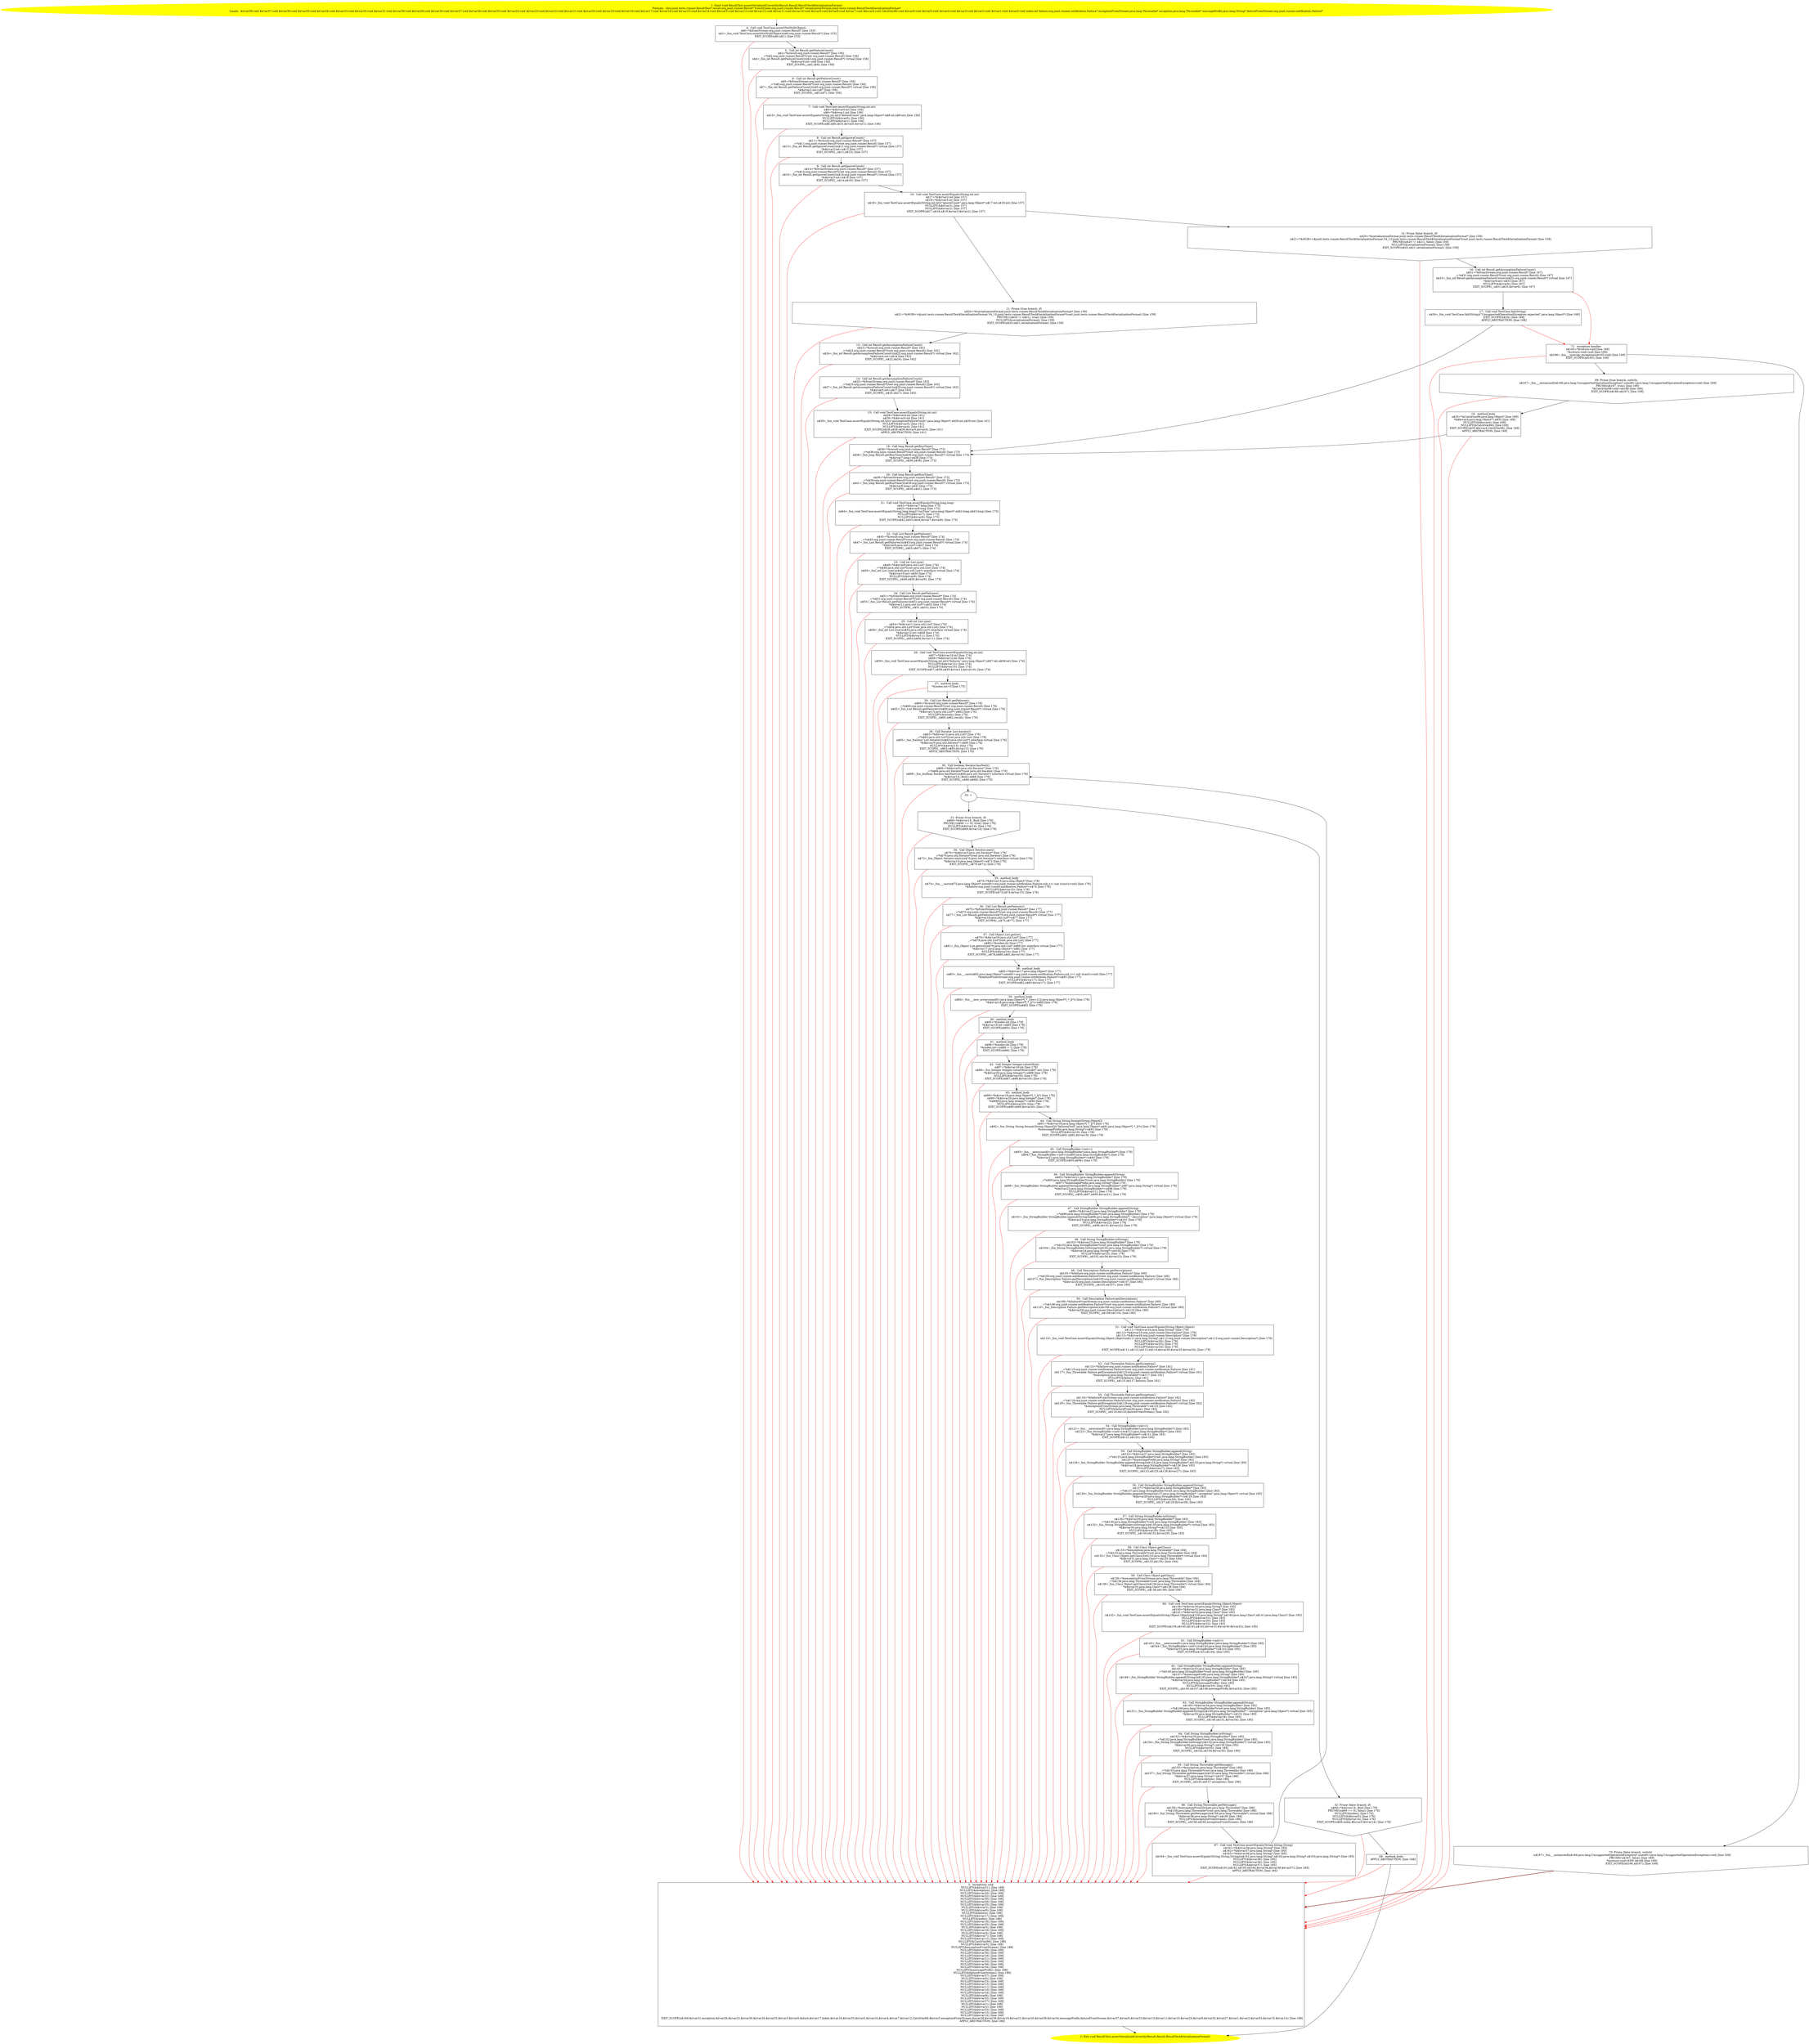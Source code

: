 /* @generated */
digraph cfg {
"junit.tests.runner.ResultTest.assertSerializedCorrectly(org.junit.runner.Result,org.junit.runner.Res.ebd54ea822a54b0b544f84a3cda92094_1" [label="1: Start void ResultTest.assertSerializedCorrectly(Result,Result,ResultTest$SerializationFormat)\nFormals:  this:junit.tests.runner.ResultTest* result:org.junit.runner.Result* fromStream:org.junit.runner.Result* serializationFormat:junit.tests.runner.ResultTest$SerializationFormat*\nLocals:  $irvar38:void $irvar37:void $irvar36:void $irvar35:void $irvar34:void $irvar33:void $irvar32:void $irvar31:void $irvar30:void $irvar29:void $irvar28:void $irvar27:void $irvar26:void $irvar25:void $irvar24:void $irvar23:void $irvar22:void $irvar21:void $irvar20:void $irvar19:void $irvar18:void $irvar17:void $irvar16:void $irvar15:void $irvar14:void $bcvar5:void $irvar13:void $irvar12:void $irvar11:void $irvar10:void $irvar9:void $irvar8:void $irvar7:void $bcvar4:void CatchVar66:void $irvar6:void $irvar5:void $irvar4:void $irvar3:void $irvar2:void $irvar1:void $irvar0:void index:int failure:org.junit.runner.notification.Failure* exceptionFromStream:java.lang.Throwable* exception:java.lang.Throwable* messagePrefix:java.lang.String* failureFromStream:org.junit.runner.notification.Failure* \n  " color=yellow style=filled]
	

	 "junit.tests.runner.ResultTest.assertSerializedCorrectly(org.junit.runner.Result,org.junit.runner.Res.ebd54ea822a54b0b544f84a3cda92094_1" -> "junit.tests.runner.ResultTest.assertSerializedCorrectly(org.junit.runner.Result,org.junit.runner.Res.ebd54ea822a54b0b544f84a3cda92094_4" ;
"junit.tests.runner.ResultTest.assertSerializedCorrectly(org.junit.runner.Result,org.junit.runner.Res.ebd54ea822a54b0b544f84a3cda92094_2" [label="2: Exit void ResultTest.assertSerializedCorrectly(Result,Result,ResultTest$SerializationFormat) \n  " color=yellow style=filled]
	

"junit.tests.runner.ResultTest.assertSerializedCorrectly(org.junit.runner.Result,org.junit.runner.Res.ebd54ea822a54b0b544f84a3cda92094_3" [label="3:  exceptions sink \n   NULLIFY(&$irvar31); [line 188]\n  NULLIFY(&exception); [line 188]\n  NULLIFY(&$irvar26); [line 188]\n  NULLIFY(&$irvar22); [line 188]\n  NULLIFY(&$irvar30); [line 188]\n  NULLIFY(&$irvar29); [line 188]\n  NULLIFY(&$irvar25); [line 188]\n  NULLIFY(&$irvar3); [line 188]\n  NULLIFY(&$irvar9); [line 188]\n  NULLIFY(&failure); [line 188]\n  NULLIFY(&$irvar17); [line 188]\n  NULLIFY(&index); [line 188]\n  NULLIFY(&$irvar18); [line 188]\n  NULLIFY(&$irvar35); [line 188]\n  NULLIFY(&$irvar5); [line 188]\n  NULLIFY(&$irvar16); [line 188]\n  NULLIFY(&$irvar4); [line 188]\n  NULLIFY(&$irvar7); [line 188]\n  NULLIFY(&$irvar12); [line 188]\n  NULLIFY(&CatchVar66); [line 188]\n  NULLIFY(&$bcvar5); [line 188]\n  NULLIFY(&exceptionFromStream); [line 188]\n  NULLIFY(&$irvar28); [line 188]\n  NULLIFY(&$irvar36); [line 188]\n  NULLIFY(&$irvar19); [line 188]\n  NULLIFY(&$irvar21); [line 188]\n  NULLIFY(&$irvar20); [line 188]\n  NULLIFY(&$irvar38); [line 188]\n  NULLIFY(&$irvar34); [line 188]\n  NULLIFY(&messagePrefix); [line 188]\n  NULLIFY(&failureFromStream); [line 188]\n  NULLIFY(&$irvar37); [line 188]\n  NULLIFY(&$irvar0); [line 188]\n  NULLIFY(&$irvar23); [line 188]\n  NULLIFY(&$irvar13); [line 188]\n  NULLIFY(&$irvar11); [line 188]\n  NULLIFY(&$irvar10); [line 188]\n  NULLIFY(&$irvar24); [line 188]\n  NULLIFY(&$irvar8); [line 188]\n  NULLIFY(&$irvar32); [line 188]\n  NULLIFY(&$irvar27); [line 188]\n  NULLIFY(&$irvar1); [line 188]\n  NULLIFY(&$irvar2); [line 188]\n  NULLIFY(&$irvar33); [line 188]\n  NULLIFY(&$irvar15); [line 188]\n  NULLIFY(&$irvar14); [line 188]\n  EXIT_SCOPE(n$166,$irvar31,exception,$irvar26,$irvar22,$irvar30,$irvar29,$irvar25,$irvar3,$irvar9,failure,$irvar17,index,$irvar18,$irvar35,$irvar5,$irvar16,$irvar4,$irvar7,$irvar12,CatchVar66,$bcvar5,exceptionFromStream,$irvar28,$irvar36,$irvar19,$irvar21,$irvar20,$irvar38,$irvar34,messagePrefix,failureFromStream,$irvar37,$irvar0,$irvar23,$irvar13,$irvar11,$irvar10,$irvar24,$irvar8,$irvar32,$irvar27,$irvar1,$irvar2,$irvar33,$irvar15,$irvar14); [line 188]\n  APPLY_ABSTRACTION; [line 188]\n " shape="box"]
	

	 "junit.tests.runner.ResultTest.assertSerializedCorrectly(org.junit.runner.Result,org.junit.runner.Res.ebd54ea822a54b0b544f84a3cda92094_3" -> "junit.tests.runner.ResultTest.assertSerializedCorrectly(org.junit.runner.Result,org.junit.runner.Res.ebd54ea822a54b0b544f84a3cda92094_2" ;
"junit.tests.runner.ResultTest.assertSerializedCorrectly(org.junit.runner.Result,org.junit.runner.Res.ebd54ea822a54b0b544f84a3cda92094_4" [label="4:  Call void TestCase.assertNotNull(Object) \n   n$0=*&fromStream:org.junit.runner.Result* [line 153]\n  n$1=_fun_void TestCase.assertNotNull(Object)(n$0:org.junit.runner.Result*) [line 153]\n  EXIT_SCOPE(n$0,n$1); [line 153]\n " shape="box"]
	

	 "junit.tests.runner.ResultTest.assertSerializedCorrectly(org.junit.runner.Result,org.junit.runner.Res.ebd54ea822a54b0b544f84a3cda92094_4" -> "junit.tests.runner.ResultTest.assertSerializedCorrectly(org.junit.runner.Result,org.junit.runner.Res.ebd54ea822a54b0b544f84a3cda92094_5" ;
	 "junit.tests.runner.ResultTest.assertSerializedCorrectly(org.junit.runner.Result,org.junit.runner.Res.ebd54ea822a54b0b544f84a3cda92094_4" -> "junit.tests.runner.ResultTest.assertSerializedCorrectly(org.junit.runner.Result,org.junit.runner.Res.ebd54ea822a54b0b544f84a3cda92094_3" [color="red" ];
"junit.tests.runner.ResultTest.assertSerializedCorrectly(org.junit.runner.Result,org.junit.runner.Res.ebd54ea822a54b0b544f84a3cda92094_5" [label="5:  Call int Result.getFailureCount() \n   n$2=*&result:org.junit.runner.Result* [line 156]\n  _=*n$2:org.junit.runner.Result*(root org.junit.runner.Result) [line 156]\n  n$4=_fun_int Result.getFailureCount()(n$2:org.junit.runner.Result*) virtual [line 156]\n  *&$irvar0:int=n$4 [line 156]\n  EXIT_SCOPE(_,n$2,n$4); [line 156]\n " shape="box"]
	

	 "junit.tests.runner.ResultTest.assertSerializedCorrectly(org.junit.runner.Result,org.junit.runner.Res.ebd54ea822a54b0b544f84a3cda92094_5" -> "junit.tests.runner.ResultTest.assertSerializedCorrectly(org.junit.runner.Result,org.junit.runner.Res.ebd54ea822a54b0b544f84a3cda92094_6" ;
	 "junit.tests.runner.ResultTest.assertSerializedCorrectly(org.junit.runner.Result,org.junit.runner.Res.ebd54ea822a54b0b544f84a3cda92094_5" -> "junit.tests.runner.ResultTest.assertSerializedCorrectly(org.junit.runner.Result,org.junit.runner.Res.ebd54ea822a54b0b544f84a3cda92094_3" [color="red" ];
"junit.tests.runner.ResultTest.assertSerializedCorrectly(org.junit.runner.Result,org.junit.runner.Res.ebd54ea822a54b0b544f84a3cda92094_6" [label="6:  Call int Result.getFailureCount() \n   n$5=*&fromStream:org.junit.runner.Result* [line 156]\n  _=*n$5:org.junit.runner.Result*(root org.junit.runner.Result) [line 156]\n  n$7=_fun_int Result.getFailureCount()(n$5:org.junit.runner.Result*) virtual [line 156]\n  *&$irvar1:int=n$7 [line 156]\n  EXIT_SCOPE(_,n$5,n$7); [line 156]\n " shape="box"]
	

	 "junit.tests.runner.ResultTest.assertSerializedCorrectly(org.junit.runner.Result,org.junit.runner.Res.ebd54ea822a54b0b544f84a3cda92094_6" -> "junit.tests.runner.ResultTest.assertSerializedCorrectly(org.junit.runner.Result,org.junit.runner.Res.ebd54ea822a54b0b544f84a3cda92094_7" ;
	 "junit.tests.runner.ResultTest.assertSerializedCorrectly(org.junit.runner.Result,org.junit.runner.Res.ebd54ea822a54b0b544f84a3cda92094_6" -> "junit.tests.runner.ResultTest.assertSerializedCorrectly(org.junit.runner.Result,org.junit.runner.Res.ebd54ea822a54b0b544f84a3cda92094_3" [color="red" ];
"junit.tests.runner.ResultTest.assertSerializedCorrectly(org.junit.runner.Result,org.junit.runner.Res.ebd54ea822a54b0b544f84a3cda92094_7" [label="7:  Call void TestCase.assertEquals(String,int,int) \n   n$8=*&$irvar0:int [line 156]\n  n$9=*&$irvar1:int [line 156]\n  n$10=_fun_void TestCase.assertEquals(String,int,int)(\"failureCount\":java.lang.Object*,n$8:int,n$9:int) [line 156]\n  NULLIFY(&$irvar0); [line 156]\n  NULLIFY(&$irvar1); [line 156]\n  EXIT_SCOPE(n$8,n$9,n$10,$irvar0,$irvar1); [line 156]\n " shape="box"]
	

	 "junit.tests.runner.ResultTest.assertSerializedCorrectly(org.junit.runner.Result,org.junit.runner.Res.ebd54ea822a54b0b544f84a3cda92094_7" -> "junit.tests.runner.ResultTest.assertSerializedCorrectly(org.junit.runner.Result,org.junit.runner.Res.ebd54ea822a54b0b544f84a3cda92094_8" ;
	 "junit.tests.runner.ResultTest.assertSerializedCorrectly(org.junit.runner.Result,org.junit.runner.Res.ebd54ea822a54b0b544f84a3cda92094_7" -> "junit.tests.runner.ResultTest.assertSerializedCorrectly(org.junit.runner.Result,org.junit.runner.Res.ebd54ea822a54b0b544f84a3cda92094_3" [color="red" ];
"junit.tests.runner.ResultTest.assertSerializedCorrectly(org.junit.runner.Result,org.junit.runner.Res.ebd54ea822a54b0b544f84a3cda92094_8" [label="8:  Call int Result.getIgnoreCount() \n   n$11=*&result:org.junit.runner.Result* [line 157]\n  _=*n$11:org.junit.runner.Result*(root org.junit.runner.Result) [line 157]\n  n$13=_fun_int Result.getIgnoreCount()(n$11:org.junit.runner.Result*) virtual [line 157]\n  *&$irvar2:int=n$13 [line 157]\n  EXIT_SCOPE(_,n$11,n$13); [line 157]\n " shape="box"]
	

	 "junit.tests.runner.ResultTest.assertSerializedCorrectly(org.junit.runner.Result,org.junit.runner.Res.ebd54ea822a54b0b544f84a3cda92094_8" -> "junit.tests.runner.ResultTest.assertSerializedCorrectly(org.junit.runner.Result,org.junit.runner.Res.ebd54ea822a54b0b544f84a3cda92094_9" ;
	 "junit.tests.runner.ResultTest.assertSerializedCorrectly(org.junit.runner.Result,org.junit.runner.Res.ebd54ea822a54b0b544f84a3cda92094_8" -> "junit.tests.runner.ResultTest.assertSerializedCorrectly(org.junit.runner.Result,org.junit.runner.Res.ebd54ea822a54b0b544f84a3cda92094_3" [color="red" ];
"junit.tests.runner.ResultTest.assertSerializedCorrectly(org.junit.runner.Result,org.junit.runner.Res.ebd54ea822a54b0b544f84a3cda92094_9" [label="9:  Call int Result.getIgnoreCount() \n   n$14=*&fromStream:org.junit.runner.Result* [line 157]\n  _=*n$14:org.junit.runner.Result*(root org.junit.runner.Result) [line 157]\n  n$16=_fun_int Result.getIgnoreCount()(n$14:org.junit.runner.Result*) virtual [line 157]\n  *&$irvar3:int=n$16 [line 157]\n  EXIT_SCOPE(_,n$14,n$16); [line 157]\n " shape="box"]
	

	 "junit.tests.runner.ResultTest.assertSerializedCorrectly(org.junit.runner.Result,org.junit.runner.Res.ebd54ea822a54b0b544f84a3cda92094_9" -> "junit.tests.runner.ResultTest.assertSerializedCorrectly(org.junit.runner.Result,org.junit.runner.Res.ebd54ea822a54b0b544f84a3cda92094_10" ;
	 "junit.tests.runner.ResultTest.assertSerializedCorrectly(org.junit.runner.Result,org.junit.runner.Res.ebd54ea822a54b0b544f84a3cda92094_9" -> "junit.tests.runner.ResultTest.assertSerializedCorrectly(org.junit.runner.Result,org.junit.runner.Res.ebd54ea822a54b0b544f84a3cda92094_3" [color="red" ];
"junit.tests.runner.ResultTest.assertSerializedCorrectly(org.junit.runner.Result,org.junit.runner.Res.ebd54ea822a54b0b544f84a3cda92094_10" [label="10:  Call void TestCase.assertEquals(String,int,int) \n   n$17=*&$irvar2:int [line 157]\n  n$18=*&$irvar3:int [line 157]\n  n$19=_fun_void TestCase.assertEquals(String,int,int)(\"ignoreCount\":java.lang.Object*,n$17:int,n$18:int) [line 157]\n  NULLIFY(&$irvar3); [line 157]\n  NULLIFY(&$irvar2); [line 157]\n  EXIT_SCOPE(n$17,n$18,n$19,$irvar3,$irvar2); [line 157]\n " shape="box"]
	

	 "junit.tests.runner.ResultTest.assertSerializedCorrectly(org.junit.runner.Result,org.junit.runner.Res.ebd54ea822a54b0b544f84a3cda92094_10" -> "junit.tests.runner.ResultTest.assertSerializedCorrectly(org.junit.runner.Result,org.junit.runner.Res.ebd54ea822a54b0b544f84a3cda92094_11" ;
	 "junit.tests.runner.ResultTest.assertSerializedCorrectly(org.junit.runner.Result,org.junit.runner.Res.ebd54ea822a54b0b544f84a3cda92094_10" -> "junit.tests.runner.ResultTest.assertSerializedCorrectly(org.junit.runner.Result,org.junit.runner.Res.ebd54ea822a54b0b544f84a3cda92094_12" ;
	 "junit.tests.runner.ResultTest.assertSerializedCorrectly(org.junit.runner.Result,org.junit.runner.Res.ebd54ea822a54b0b544f84a3cda92094_10" -> "junit.tests.runner.ResultTest.assertSerializedCorrectly(org.junit.runner.Result,org.junit.runner.Res.ebd54ea822a54b0b544f84a3cda92094_3" [color="red" ];
"junit.tests.runner.ResultTest.assertSerializedCorrectly(org.junit.runner.Result,org.junit.runner.Res.ebd54ea822a54b0b544f84a3cda92094_11" [label="11: Prune (true branch, if) \n   n$20=*&serializationFormat:junit.tests.runner.ResultTest$SerializationFormat* [line 159]\n  n$21=*&#GB<>$junit.tests.runner.ResultTest$SerializationFormat.V4_13:junit.tests.runner.ResultTest$SerializationFormat*(root junit.tests.runner.ResultTest$SerializationFormat) [line 159]\n  PRUNE(!(n$20 != n$21), true); [line 159]\n  NULLIFY(&serializationFormat); [line 159]\n  EXIT_SCOPE(n$20,n$21,serializationFormat); [line 159]\n " shape="invhouse"]
	

	 "junit.tests.runner.ResultTest.assertSerializedCorrectly(org.junit.runner.Result,org.junit.runner.Res.ebd54ea822a54b0b544f84a3cda92094_11" -> "junit.tests.runner.ResultTest.assertSerializedCorrectly(org.junit.runner.Result,org.junit.runner.Res.ebd54ea822a54b0b544f84a3cda92094_13" ;
	 "junit.tests.runner.ResultTest.assertSerializedCorrectly(org.junit.runner.Result,org.junit.runner.Res.ebd54ea822a54b0b544f84a3cda92094_11" -> "junit.tests.runner.ResultTest.assertSerializedCorrectly(org.junit.runner.Result,org.junit.runner.Res.ebd54ea822a54b0b544f84a3cda92094_3" [color="red" ];
"junit.tests.runner.ResultTest.assertSerializedCorrectly(org.junit.runner.Result,org.junit.runner.Res.ebd54ea822a54b0b544f84a3cda92094_12" [label="12: Prune (false branch, if) \n   n$20=*&serializationFormat:junit.tests.runner.ResultTest$SerializationFormat* [line 159]\n  n$21=*&#GB<>$junit.tests.runner.ResultTest$SerializationFormat.V4_13:junit.tests.runner.ResultTest$SerializationFormat*(root junit.tests.runner.ResultTest$SerializationFormat) [line 159]\n  PRUNE((n$20 != n$21), false); [line 159]\n  NULLIFY(&serializationFormat); [line 159]\n  EXIT_SCOPE(n$20,n$21,serializationFormat); [line 159]\n " shape="invhouse"]
	

	 "junit.tests.runner.ResultTest.assertSerializedCorrectly(org.junit.runner.Result,org.junit.runner.Res.ebd54ea822a54b0b544f84a3cda92094_12" -> "junit.tests.runner.ResultTest.assertSerializedCorrectly(org.junit.runner.Result,org.junit.runner.Res.ebd54ea822a54b0b544f84a3cda92094_16" ;
	 "junit.tests.runner.ResultTest.assertSerializedCorrectly(org.junit.runner.Result,org.junit.runner.Res.ebd54ea822a54b0b544f84a3cda92094_12" -> "junit.tests.runner.ResultTest.assertSerializedCorrectly(org.junit.runner.Result,org.junit.runner.Res.ebd54ea822a54b0b544f84a3cda92094_3" [color="red" ];
"junit.tests.runner.ResultTest.assertSerializedCorrectly(org.junit.runner.Result,org.junit.runner.Res.ebd54ea822a54b0b544f84a3cda92094_13" [label="13:  Call int Result.getAssumptionFailureCount() \n   n$22=*&result:org.junit.runner.Result* [line 162]\n  _=*n$22:org.junit.runner.Result*(root org.junit.runner.Result) [line 162]\n  n$24=_fun_int Result.getAssumptionFailureCount()(n$22:org.junit.runner.Result*) virtual [line 162]\n  *&$irvar4:int=n$24 [line 162]\n  EXIT_SCOPE(_,n$22,n$24); [line 162]\n " shape="box"]
	

	 "junit.tests.runner.ResultTest.assertSerializedCorrectly(org.junit.runner.Result,org.junit.runner.Res.ebd54ea822a54b0b544f84a3cda92094_13" -> "junit.tests.runner.ResultTest.assertSerializedCorrectly(org.junit.runner.Result,org.junit.runner.Res.ebd54ea822a54b0b544f84a3cda92094_14" ;
	 "junit.tests.runner.ResultTest.assertSerializedCorrectly(org.junit.runner.Result,org.junit.runner.Res.ebd54ea822a54b0b544f84a3cda92094_13" -> "junit.tests.runner.ResultTest.assertSerializedCorrectly(org.junit.runner.Result,org.junit.runner.Res.ebd54ea822a54b0b544f84a3cda92094_3" [color="red" ];
"junit.tests.runner.ResultTest.assertSerializedCorrectly(org.junit.runner.Result,org.junit.runner.Res.ebd54ea822a54b0b544f84a3cda92094_14" [label="14:  Call int Result.getAssumptionFailureCount() \n   n$25=*&fromStream:org.junit.runner.Result* [line 163]\n  _=*n$25:org.junit.runner.Result*(root org.junit.runner.Result) [line 163]\n  n$27=_fun_int Result.getAssumptionFailureCount()(n$25:org.junit.runner.Result*) virtual [line 163]\n  *&$irvar5:int=n$27 [line 163]\n  EXIT_SCOPE(_,n$25,n$27); [line 163]\n " shape="box"]
	

	 "junit.tests.runner.ResultTest.assertSerializedCorrectly(org.junit.runner.Result,org.junit.runner.Res.ebd54ea822a54b0b544f84a3cda92094_14" -> "junit.tests.runner.ResultTest.assertSerializedCorrectly(org.junit.runner.Result,org.junit.runner.Res.ebd54ea822a54b0b544f84a3cda92094_15" ;
	 "junit.tests.runner.ResultTest.assertSerializedCorrectly(org.junit.runner.Result,org.junit.runner.Res.ebd54ea822a54b0b544f84a3cda92094_14" -> "junit.tests.runner.ResultTest.assertSerializedCorrectly(org.junit.runner.Result,org.junit.runner.Res.ebd54ea822a54b0b544f84a3cda92094_3" [color="red" ];
"junit.tests.runner.ResultTest.assertSerializedCorrectly(org.junit.runner.Result,org.junit.runner.Res.ebd54ea822a54b0b544f84a3cda92094_15" [label="15:  Call void TestCase.assertEquals(String,int,int) \n   n$28=*&$irvar4:int [line 161]\n  n$29=*&$irvar5:int [line 161]\n  n$30=_fun_void TestCase.assertEquals(String,int,int)(\"assumptionFailureCount\":java.lang.Object*,n$28:int,n$29:int) [line 161]\n  NULLIFY(&$irvar5); [line 161]\n  NULLIFY(&$irvar4); [line 161]\n  EXIT_SCOPE(n$28,n$29,n$30,$irvar5,$irvar4); [line 161]\n  APPLY_ABSTRACTION; [line 161]\n " shape="box"]
	

	 "junit.tests.runner.ResultTest.assertSerializedCorrectly(org.junit.runner.Result,org.junit.runner.Res.ebd54ea822a54b0b544f84a3cda92094_15" -> "junit.tests.runner.ResultTest.assertSerializedCorrectly(org.junit.runner.Result,org.junit.runner.Res.ebd54ea822a54b0b544f84a3cda92094_19" ;
	 "junit.tests.runner.ResultTest.assertSerializedCorrectly(org.junit.runner.Result,org.junit.runner.Res.ebd54ea822a54b0b544f84a3cda92094_15" -> "junit.tests.runner.ResultTest.assertSerializedCorrectly(org.junit.runner.Result,org.junit.runner.Res.ebd54ea822a54b0b544f84a3cda92094_3" [color="red" ];
"junit.tests.runner.ResultTest.assertSerializedCorrectly(org.junit.runner.Result,org.junit.runner.Res.ebd54ea822a54b0b544f84a3cda92094_16" [label="16:  Call int Result.getAssumptionFailureCount() \n   n$31=*&fromStream:org.junit.runner.Result* [line 167]\n  _=*n$31:org.junit.runner.Result*(root org.junit.runner.Result) [line 167]\n  n$33=_fun_int Result.getAssumptionFailureCount()(n$31:org.junit.runner.Result*) virtual [line 167]\n  *&$irvar6:int=n$33 [line 167]\n  NULLIFY(&$irvar6); [line 167]\n  EXIT_SCOPE(_,n$31,n$33,$irvar6); [line 167]\n " shape="box"]
	

	 "junit.tests.runner.ResultTest.assertSerializedCorrectly(org.junit.runner.Result,org.junit.runner.Res.ebd54ea822a54b0b544f84a3cda92094_16" -> "junit.tests.runner.ResultTest.assertSerializedCorrectly(org.junit.runner.Result,org.junit.runner.Res.ebd54ea822a54b0b544f84a3cda92094_17" ;
	 "junit.tests.runner.ResultTest.assertSerializedCorrectly(org.junit.runner.Result,org.junit.runner.Res.ebd54ea822a54b0b544f84a3cda92094_16" -> "junit.tests.runner.ResultTest.assertSerializedCorrectly(org.junit.runner.Result,org.junit.runner.Res.ebd54ea822a54b0b544f84a3cda92094_71" [color="red" ];
"junit.tests.runner.ResultTest.assertSerializedCorrectly(org.junit.runner.Result,org.junit.runner.Res.ebd54ea822a54b0b544f84a3cda92094_17" [label="17:  Call void TestCase.fail(String) \n   n$34=_fun_void TestCase.fail(String)(\"UnsupportedOperationException expected\":java.lang.Object*) [line 168]\n  EXIT_SCOPE(n$34); [line 168]\n  APPLY_ABSTRACTION; [line 168]\n " shape="box"]
	

	 "junit.tests.runner.ResultTest.assertSerializedCorrectly(org.junit.runner.Result,org.junit.runner.Res.ebd54ea822a54b0b544f84a3cda92094_17" -> "junit.tests.runner.ResultTest.assertSerializedCorrectly(org.junit.runner.Result,org.junit.runner.Res.ebd54ea822a54b0b544f84a3cda92094_19" ;
	 "junit.tests.runner.ResultTest.assertSerializedCorrectly(org.junit.runner.Result,org.junit.runner.Res.ebd54ea822a54b0b544f84a3cda92094_17" -> "junit.tests.runner.ResultTest.assertSerializedCorrectly(org.junit.runner.Result,org.junit.runner.Res.ebd54ea822a54b0b544f84a3cda92094_71" [color="red" ];
"junit.tests.runner.ResultTest.assertSerializedCorrectly(org.junit.runner.Result,org.junit.runner.Res.ebd54ea822a54b0b544f84a3cda92094_18" [label="18:  method_body \n   n$35=*&CatchVar66:java.lang.Object* [line 169]\n  *&$bcvar4:java.lang.Object*=n$35 [line 169]\n  NULLIFY(&$bcvar4); [line 169]\n  NULLIFY(&CatchVar66); [line 169]\n  EXIT_SCOPE(n$35,$bcvar4,CatchVar66); [line 169]\n  APPLY_ABSTRACTION; [line 169]\n " shape="box"]
	

	 "junit.tests.runner.ResultTest.assertSerializedCorrectly(org.junit.runner.Result,org.junit.runner.Res.ebd54ea822a54b0b544f84a3cda92094_18" -> "junit.tests.runner.ResultTest.assertSerializedCorrectly(org.junit.runner.Result,org.junit.runner.Res.ebd54ea822a54b0b544f84a3cda92094_19" ;
	 "junit.tests.runner.ResultTest.assertSerializedCorrectly(org.junit.runner.Result,org.junit.runner.Res.ebd54ea822a54b0b544f84a3cda92094_18" -> "junit.tests.runner.ResultTest.assertSerializedCorrectly(org.junit.runner.Result,org.junit.runner.Res.ebd54ea822a54b0b544f84a3cda92094_3" [color="red" ];
"junit.tests.runner.ResultTest.assertSerializedCorrectly(org.junit.runner.Result,org.junit.runner.Res.ebd54ea822a54b0b544f84a3cda92094_19" [label="19:  Call long Result.getRunTime() \n   n$36=*&result:org.junit.runner.Result* [line 173]\n  _=*n$36:org.junit.runner.Result*(root org.junit.runner.Result) [line 173]\n  n$38=_fun_long Result.getRunTime()(n$36:org.junit.runner.Result*) virtual [line 173]\n  *&$irvar7:long=n$38 [line 173]\n  EXIT_SCOPE(_,n$36,n$38); [line 173]\n " shape="box"]
	

	 "junit.tests.runner.ResultTest.assertSerializedCorrectly(org.junit.runner.Result,org.junit.runner.Res.ebd54ea822a54b0b544f84a3cda92094_19" -> "junit.tests.runner.ResultTest.assertSerializedCorrectly(org.junit.runner.Result,org.junit.runner.Res.ebd54ea822a54b0b544f84a3cda92094_20" ;
	 "junit.tests.runner.ResultTest.assertSerializedCorrectly(org.junit.runner.Result,org.junit.runner.Res.ebd54ea822a54b0b544f84a3cda92094_19" -> "junit.tests.runner.ResultTest.assertSerializedCorrectly(org.junit.runner.Result,org.junit.runner.Res.ebd54ea822a54b0b544f84a3cda92094_3" [color="red" ];
"junit.tests.runner.ResultTest.assertSerializedCorrectly(org.junit.runner.Result,org.junit.runner.Res.ebd54ea822a54b0b544f84a3cda92094_20" [label="20:  Call long Result.getRunTime() \n   n$39=*&fromStream:org.junit.runner.Result* [line 173]\n  _=*n$39:org.junit.runner.Result*(root org.junit.runner.Result) [line 173]\n  n$41=_fun_long Result.getRunTime()(n$39:org.junit.runner.Result*) virtual [line 173]\n  *&$irvar8:long=n$41 [line 173]\n  EXIT_SCOPE(_,n$39,n$41); [line 173]\n " shape="box"]
	

	 "junit.tests.runner.ResultTest.assertSerializedCorrectly(org.junit.runner.Result,org.junit.runner.Res.ebd54ea822a54b0b544f84a3cda92094_20" -> "junit.tests.runner.ResultTest.assertSerializedCorrectly(org.junit.runner.Result,org.junit.runner.Res.ebd54ea822a54b0b544f84a3cda92094_21" ;
	 "junit.tests.runner.ResultTest.assertSerializedCorrectly(org.junit.runner.Result,org.junit.runner.Res.ebd54ea822a54b0b544f84a3cda92094_20" -> "junit.tests.runner.ResultTest.assertSerializedCorrectly(org.junit.runner.Result,org.junit.runner.Res.ebd54ea822a54b0b544f84a3cda92094_3" [color="red" ];
"junit.tests.runner.ResultTest.assertSerializedCorrectly(org.junit.runner.Result,org.junit.runner.Res.ebd54ea822a54b0b544f84a3cda92094_21" [label="21:  Call void TestCase.assertEquals(String,long,long) \n   n$42=*&$irvar7:long [line 173]\n  n$43=*&$irvar8:long [line 173]\n  n$44=_fun_void TestCase.assertEquals(String,long,long)(\"runTime\":java.lang.Object*,n$42:long,n$43:long) [line 173]\n  NULLIFY(&$irvar7); [line 173]\n  NULLIFY(&$irvar8); [line 173]\n  EXIT_SCOPE(n$42,n$43,n$44,$irvar7,$irvar8); [line 173]\n " shape="box"]
	

	 "junit.tests.runner.ResultTest.assertSerializedCorrectly(org.junit.runner.Result,org.junit.runner.Res.ebd54ea822a54b0b544f84a3cda92094_21" -> "junit.tests.runner.ResultTest.assertSerializedCorrectly(org.junit.runner.Result,org.junit.runner.Res.ebd54ea822a54b0b544f84a3cda92094_22" ;
	 "junit.tests.runner.ResultTest.assertSerializedCorrectly(org.junit.runner.Result,org.junit.runner.Res.ebd54ea822a54b0b544f84a3cda92094_21" -> "junit.tests.runner.ResultTest.assertSerializedCorrectly(org.junit.runner.Result,org.junit.runner.Res.ebd54ea822a54b0b544f84a3cda92094_3" [color="red" ];
"junit.tests.runner.ResultTest.assertSerializedCorrectly(org.junit.runner.Result,org.junit.runner.Res.ebd54ea822a54b0b544f84a3cda92094_22" [label="22:  Call List Result.getFailures() \n   n$45=*&result:org.junit.runner.Result* [line 174]\n  _=*n$45:org.junit.runner.Result*(root org.junit.runner.Result) [line 174]\n  n$47=_fun_List Result.getFailures()(n$45:org.junit.runner.Result*) virtual [line 174]\n  *&$irvar9:java.util.List*=n$47 [line 174]\n  EXIT_SCOPE(_,n$45,n$47); [line 174]\n " shape="box"]
	

	 "junit.tests.runner.ResultTest.assertSerializedCorrectly(org.junit.runner.Result,org.junit.runner.Res.ebd54ea822a54b0b544f84a3cda92094_22" -> "junit.tests.runner.ResultTest.assertSerializedCorrectly(org.junit.runner.Result,org.junit.runner.Res.ebd54ea822a54b0b544f84a3cda92094_23" ;
	 "junit.tests.runner.ResultTest.assertSerializedCorrectly(org.junit.runner.Result,org.junit.runner.Res.ebd54ea822a54b0b544f84a3cda92094_22" -> "junit.tests.runner.ResultTest.assertSerializedCorrectly(org.junit.runner.Result,org.junit.runner.Res.ebd54ea822a54b0b544f84a3cda92094_3" [color="red" ];
"junit.tests.runner.ResultTest.assertSerializedCorrectly(org.junit.runner.Result,org.junit.runner.Res.ebd54ea822a54b0b544f84a3cda92094_23" [label="23:  Call int List.size() \n   n$48=*&$irvar9:java.util.List* [line 174]\n  _=*n$48:java.util.List*(root java.util.List) [line 174]\n  n$50=_fun_int List.size()(n$48:java.util.List*) interface virtual [line 174]\n  *&$irvar10:int=n$50 [line 174]\n  NULLIFY(&$irvar9); [line 174]\n  EXIT_SCOPE(_,n$48,n$50,$irvar9); [line 174]\n " shape="box"]
	

	 "junit.tests.runner.ResultTest.assertSerializedCorrectly(org.junit.runner.Result,org.junit.runner.Res.ebd54ea822a54b0b544f84a3cda92094_23" -> "junit.tests.runner.ResultTest.assertSerializedCorrectly(org.junit.runner.Result,org.junit.runner.Res.ebd54ea822a54b0b544f84a3cda92094_24" ;
	 "junit.tests.runner.ResultTest.assertSerializedCorrectly(org.junit.runner.Result,org.junit.runner.Res.ebd54ea822a54b0b544f84a3cda92094_23" -> "junit.tests.runner.ResultTest.assertSerializedCorrectly(org.junit.runner.Result,org.junit.runner.Res.ebd54ea822a54b0b544f84a3cda92094_3" [color="red" ];
"junit.tests.runner.ResultTest.assertSerializedCorrectly(org.junit.runner.Result,org.junit.runner.Res.ebd54ea822a54b0b544f84a3cda92094_24" [label="24:  Call List Result.getFailures() \n   n$51=*&fromStream:org.junit.runner.Result* [line 174]\n  _=*n$51:org.junit.runner.Result*(root org.junit.runner.Result) [line 174]\n  n$53=_fun_List Result.getFailures()(n$51:org.junit.runner.Result*) virtual [line 174]\n  *&$irvar11:java.util.List*=n$53 [line 174]\n  EXIT_SCOPE(_,n$51,n$53); [line 174]\n " shape="box"]
	

	 "junit.tests.runner.ResultTest.assertSerializedCorrectly(org.junit.runner.Result,org.junit.runner.Res.ebd54ea822a54b0b544f84a3cda92094_24" -> "junit.tests.runner.ResultTest.assertSerializedCorrectly(org.junit.runner.Result,org.junit.runner.Res.ebd54ea822a54b0b544f84a3cda92094_25" ;
	 "junit.tests.runner.ResultTest.assertSerializedCorrectly(org.junit.runner.Result,org.junit.runner.Res.ebd54ea822a54b0b544f84a3cda92094_24" -> "junit.tests.runner.ResultTest.assertSerializedCorrectly(org.junit.runner.Result,org.junit.runner.Res.ebd54ea822a54b0b544f84a3cda92094_3" [color="red" ];
"junit.tests.runner.ResultTest.assertSerializedCorrectly(org.junit.runner.Result,org.junit.runner.Res.ebd54ea822a54b0b544f84a3cda92094_25" [label="25:  Call int List.size() \n   n$54=*&$irvar11:java.util.List* [line 174]\n  _=*n$54:java.util.List*(root java.util.List) [line 174]\n  n$56=_fun_int List.size()(n$54:java.util.List*) interface virtual [line 174]\n  *&$irvar12:int=n$56 [line 174]\n  NULLIFY(&$irvar11); [line 174]\n  EXIT_SCOPE(_,n$54,n$56,$irvar11); [line 174]\n " shape="box"]
	

	 "junit.tests.runner.ResultTest.assertSerializedCorrectly(org.junit.runner.Result,org.junit.runner.Res.ebd54ea822a54b0b544f84a3cda92094_25" -> "junit.tests.runner.ResultTest.assertSerializedCorrectly(org.junit.runner.Result,org.junit.runner.Res.ebd54ea822a54b0b544f84a3cda92094_26" ;
	 "junit.tests.runner.ResultTest.assertSerializedCorrectly(org.junit.runner.Result,org.junit.runner.Res.ebd54ea822a54b0b544f84a3cda92094_25" -> "junit.tests.runner.ResultTest.assertSerializedCorrectly(org.junit.runner.Result,org.junit.runner.Res.ebd54ea822a54b0b544f84a3cda92094_3" [color="red" ];
"junit.tests.runner.ResultTest.assertSerializedCorrectly(org.junit.runner.Result,org.junit.runner.Res.ebd54ea822a54b0b544f84a3cda92094_26" [label="26:  Call void TestCase.assertEquals(String,int,int) \n   n$57=*&$irvar10:int [line 174]\n  n$58=*&$irvar12:int [line 174]\n  n$59=_fun_void TestCase.assertEquals(String,int,int)(\"failures\":java.lang.Object*,n$57:int,n$58:int) [line 174]\n  NULLIFY(&$irvar12); [line 174]\n  NULLIFY(&$irvar10); [line 174]\n  EXIT_SCOPE(n$57,n$58,n$59,$irvar12,$irvar10); [line 174]\n " shape="box"]
	

	 "junit.tests.runner.ResultTest.assertSerializedCorrectly(org.junit.runner.Result,org.junit.runner.Res.ebd54ea822a54b0b544f84a3cda92094_26" -> "junit.tests.runner.ResultTest.assertSerializedCorrectly(org.junit.runner.Result,org.junit.runner.Res.ebd54ea822a54b0b544f84a3cda92094_27" ;
	 "junit.tests.runner.ResultTest.assertSerializedCorrectly(org.junit.runner.Result,org.junit.runner.Res.ebd54ea822a54b0b544f84a3cda92094_26" -> "junit.tests.runner.ResultTest.assertSerializedCorrectly(org.junit.runner.Result,org.junit.runner.Res.ebd54ea822a54b0b544f84a3cda92094_3" [color="red" ];
"junit.tests.runner.ResultTest.assertSerializedCorrectly(org.junit.runner.Result,org.junit.runner.Res.ebd54ea822a54b0b544f84a3cda92094_27" [label="27:  method_body \n   *&index:int=0 [line 175]\n " shape="box"]
	

	 "junit.tests.runner.ResultTest.assertSerializedCorrectly(org.junit.runner.Result,org.junit.runner.Res.ebd54ea822a54b0b544f84a3cda92094_27" -> "junit.tests.runner.ResultTest.assertSerializedCorrectly(org.junit.runner.Result,org.junit.runner.Res.ebd54ea822a54b0b544f84a3cda92094_28" ;
	 "junit.tests.runner.ResultTest.assertSerializedCorrectly(org.junit.runner.Result,org.junit.runner.Res.ebd54ea822a54b0b544f84a3cda92094_27" -> "junit.tests.runner.ResultTest.assertSerializedCorrectly(org.junit.runner.Result,org.junit.runner.Res.ebd54ea822a54b0b544f84a3cda92094_3" [color="red" ];
"junit.tests.runner.ResultTest.assertSerializedCorrectly(org.junit.runner.Result,org.junit.runner.Res.ebd54ea822a54b0b544f84a3cda92094_28" [label="28:  Call List Result.getFailures() \n   n$60=*&result:org.junit.runner.Result* [line 176]\n  _=*n$60:org.junit.runner.Result*(root org.junit.runner.Result) [line 176]\n  n$62=_fun_List Result.getFailures()(n$60:org.junit.runner.Result*) virtual [line 176]\n  *&$irvar13:java.util.List*=n$62 [line 176]\n  NULLIFY(&result); [line 176]\n  EXIT_SCOPE(_,n$60,n$62,result); [line 176]\n " shape="box"]
	

	 "junit.tests.runner.ResultTest.assertSerializedCorrectly(org.junit.runner.Result,org.junit.runner.Res.ebd54ea822a54b0b544f84a3cda92094_28" -> "junit.tests.runner.ResultTest.assertSerializedCorrectly(org.junit.runner.Result,org.junit.runner.Res.ebd54ea822a54b0b544f84a3cda92094_29" ;
	 "junit.tests.runner.ResultTest.assertSerializedCorrectly(org.junit.runner.Result,org.junit.runner.Res.ebd54ea822a54b0b544f84a3cda92094_28" -> "junit.tests.runner.ResultTest.assertSerializedCorrectly(org.junit.runner.Result,org.junit.runner.Res.ebd54ea822a54b0b544f84a3cda92094_3" [color="red" ];
"junit.tests.runner.ResultTest.assertSerializedCorrectly(org.junit.runner.Result,org.junit.runner.Res.ebd54ea822a54b0b544f84a3cda92094_29" [label="29:  Call Iterator List.iterator() \n   n$63=*&$irvar13:java.util.List* [line 176]\n  _=*n$63:java.util.List*(root java.util.List) [line 176]\n  n$65=_fun_Iterator List.iterator()(n$63:java.util.List*) interface virtual [line 176]\n  *&$bcvar5:java.util.Iterator*=n$65 [line 176]\n  NULLIFY(&$irvar13); [line 176]\n  EXIT_SCOPE(_,n$63,n$65,$irvar13); [line 176]\n  APPLY_ABSTRACTION; [line 176]\n " shape="box"]
	

	 "junit.tests.runner.ResultTest.assertSerializedCorrectly(org.junit.runner.Result,org.junit.runner.Res.ebd54ea822a54b0b544f84a3cda92094_29" -> "junit.tests.runner.ResultTest.assertSerializedCorrectly(org.junit.runner.Result,org.junit.runner.Res.ebd54ea822a54b0b544f84a3cda92094_30" ;
	 "junit.tests.runner.ResultTest.assertSerializedCorrectly(org.junit.runner.Result,org.junit.runner.Res.ebd54ea822a54b0b544f84a3cda92094_29" -> "junit.tests.runner.ResultTest.assertSerializedCorrectly(org.junit.runner.Result,org.junit.runner.Res.ebd54ea822a54b0b544f84a3cda92094_3" [color="red" ];
"junit.tests.runner.ResultTest.assertSerializedCorrectly(org.junit.runner.Result,org.junit.runner.Res.ebd54ea822a54b0b544f84a3cda92094_30" [label="30:  Call boolean Iterator.hasNext() \n   n$66=*&$bcvar5:java.util.Iterator* [line 176]\n  _=*n$66:java.util.Iterator*(root java.util.Iterator) [line 176]\n  n$68=_fun_boolean Iterator.hasNext()(n$66:java.util.Iterator*) interface virtual [line 176]\n  *&$irvar14:_Bool=n$68 [line 176]\n  EXIT_SCOPE(_,n$66,n$68); [line 176]\n " shape="box"]
	

	 "junit.tests.runner.ResultTest.assertSerializedCorrectly(org.junit.runner.Result,org.junit.runner.Res.ebd54ea822a54b0b544f84a3cda92094_30" -> "junit.tests.runner.ResultTest.assertSerializedCorrectly(org.junit.runner.Result,org.junit.runner.Res.ebd54ea822a54b0b544f84a3cda92094_33" ;
	 "junit.tests.runner.ResultTest.assertSerializedCorrectly(org.junit.runner.Result,org.junit.runner.Res.ebd54ea822a54b0b544f84a3cda92094_30" -> "junit.tests.runner.ResultTest.assertSerializedCorrectly(org.junit.runner.Result,org.junit.runner.Res.ebd54ea822a54b0b544f84a3cda92094_3" [color="red" ];
"junit.tests.runner.ResultTest.assertSerializedCorrectly(org.junit.runner.Result,org.junit.runner.Res.ebd54ea822a54b0b544f84a3cda92094_31" [label="31: Prune (true branch, if) \n   n$69=*&$irvar14:_Bool [line 176]\n  PRUNE(!(n$69 == 0), true); [line 176]\n  NULLIFY(&$irvar14); [line 176]\n  EXIT_SCOPE(n$69,$irvar14); [line 176]\n " shape="invhouse"]
	

	 "junit.tests.runner.ResultTest.assertSerializedCorrectly(org.junit.runner.Result,org.junit.runner.Res.ebd54ea822a54b0b544f84a3cda92094_31" -> "junit.tests.runner.ResultTest.assertSerializedCorrectly(org.junit.runner.Result,org.junit.runner.Res.ebd54ea822a54b0b544f84a3cda92094_34" ;
	 "junit.tests.runner.ResultTest.assertSerializedCorrectly(org.junit.runner.Result,org.junit.runner.Res.ebd54ea822a54b0b544f84a3cda92094_31" -> "junit.tests.runner.ResultTest.assertSerializedCorrectly(org.junit.runner.Result,org.junit.runner.Res.ebd54ea822a54b0b544f84a3cda92094_3" [color="red" ];
"junit.tests.runner.ResultTest.assertSerializedCorrectly(org.junit.runner.Result,org.junit.runner.Res.ebd54ea822a54b0b544f84a3cda92094_32" [label="32: Prune (false branch, if) \n   n$69=*&$irvar14:_Bool [line 176]\n  PRUNE((n$69 == 0), false); [line 176]\n  NULLIFY(&index); [line 176]\n  NULLIFY(&$bcvar5); [line 176]\n  NULLIFY(&$irvar14); [line 176]\n  EXIT_SCOPE(n$69,index,$bcvar5,$irvar14); [line 176]\n " shape="invhouse"]
	

	 "junit.tests.runner.ResultTest.assertSerializedCorrectly(org.junit.runner.Result,org.junit.runner.Res.ebd54ea822a54b0b544f84a3cda92094_32" -> "junit.tests.runner.ResultTest.assertSerializedCorrectly(org.junit.runner.Result,org.junit.runner.Res.ebd54ea822a54b0b544f84a3cda92094_68" ;
	 "junit.tests.runner.ResultTest.assertSerializedCorrectly(org.junit.runner.Result,org.junit.runner.Res.ebd54ea822a54b0b544f84a3cda92094_32" -> "junit.tests.runner.ResultTest.assertSerializedCorrectly(org.junit.runner.Result,org.junit.runner.Res.ebd54ea822a54b0b544f84a3cda92094_3" [color="red" ];
"junit.tests.runner.ResultTest.assertSerializedCorrectly(org.junit.runner.Result,org.junit.runner.Res.ebd54ea822a54b0b544f84a3cda92094_33" [label="33: + \n  " ]
	

	 "junit.tests.runner.ResultTest.assertSerializedCorrectly(org.junit.runner.Result,org.junit.runner.Res.ebd54ea822a54b0b544f84a3cda92094_33" -> "junit.tests.runner.ResultTest.assertSerializedCorrectly(org.junit.runner.Result,org.junit.runner.Res.ebd54ea822a54b0b544f84a3cda92094_31" ;
	 "junit.tests.runner.ResultTest.assertSerializedCorrectly(org.junit.runner.Result,org.junit.runner.Res.ebd54ea822a54b0b544f84a3cda92094_33" -> "junit.tests.runner.ResultTest.assertSerializedCorrectly(org.junit.runner.Result,org.junit.runner.Res.ebd54ea822a54b0b544f84a3cda92094_32" ;
"junit.tests.runner.ResultTest.assertSerializedCorrectly(org.junit.runner.Result,org.junit.runner.Res.ebd54ea822a54b0b544f84a3cda92094_34" [label="34:  Call Object Iterator.next() \n   n$70=*&$bcvar5:java.util.Iterator* [line 176]\n  _=*n$70:java.util.Iterator*(root java.util.Iterator) [line 176]\n  n$72=_fun_Object Iterator.next()(n$70:java.util.Iterator*) interface virtual [line 176]\n  *&$irvar15:java.lang.Object*=n$72 [line 176]\n  EXIT_SCOPE(_,n$70,n$72); [line 176]\n " shape="box"]
	

	 "junit.tests.runner.ResultTest.assertSerializedCorrectly(org.junit.runner.Result,org.junit.runner.Res.ebd54ea822a54b0b544f84a3cda92094_34" -> "junit.tests.runner.ResultTest.assertSerializedCorrectly(org.junit.runner.Result,org.junit.runner.Res.ebd54ea822a54b0b544f84a3cda92094_35" ;
	 "junit.tests.runner.ResultTest.assertSerializedCorrectly(org.junit.runner.Result,org.junit.runner.Res.ebd54ea822a54b0b544f84a3cda92094_34" -> "junit.tests.runner.ResultTest.assertSerializedCorrectly(org.junit.runner.Result,org.junit.runner.Res.ebd54ea822a54b0b544f84a3cda92094_3" [color="red" ];
"junit.tests.runner.ResultTest.assertSerializedCorrectly(org.junit.runner.Result,org.junit.runner.Res.ebd54ea822a54b0b544f84a3cda92094_35" [label="35:  method_body \n   n$73=*&$irvar15:java.lang.Object* [line 176]\n  n$74=_fun___cast(n$73:java.lang.Object*,sizeof(t=org.junit.runner.notification.Failure;sub_t=( sub )(cast)):void) [line 176]\n  *&failure:org.junit.runner.notification.Failure*=n$74 [line 176]\n  NULLIFY(&$irvar15); [line 176]\n  EXIT_SCOPE(n$73,n$74,$irvar15); [line 176]\n " shape="box"]
	

	 "junit.tests.runner.ResultTest.assertSerializedCorrectly(org.junit.runner.Result,org.junit.runner.Res.ebd54ea822a54b0b544f84a3cda92094_35" -> "junit.tests.runner.ResultTest.assertSerializedCorrectly(org.junit.runner.Result,org.junit.runner.Res.ebd54ea822a54b0b544f84a3cda92094_36" ;
	 "junit.tests.runner.ResultTest.assertSerializedCorrectly(org.junit.runner.Result,org.junit.runner.Res.ebd54ea822a54b0b544f84a3cda92094_35" -> "junit.tests.runner.ResultTest.assertSerializedCorrectly(org.junit.runner.Result,org.junit.runner.Res.ebd54ea822a54b0b544f84a3cda92094_3" [color="red" ];
"junit.tests.runner.ResultTest.assertSerializedCorrectly(org.junit.runner.Result,org.junit.runner.Res.ebd54ea822a54b0b544f84a3cda92094_36" [label="36:  Call List Result.getFailures() \n   n$75=*&fromStream:org.junit.runner.Result* [line 177]\n  _=*n$75:org.junit.runner.Result*(root org.junit.runner.Result) [line 177]\n  n$77=_fun_List Result.getFailures()(n$75:org.junit.runner.Result*) virtual [line 177]\n  *&$irvar16:java.util.List*=n$77 [line 177]\n  EXIT_SCOPE(_,n$75,n$77); [line 177]\n " shape="box"]
	

	 "junit.tests.runner.ResultTest.assertSerializedCorrectly(org.junit.runner.Result,org.junit.runner.Res.ebd54ea822a54b0b544f84a3cda92094_36" -> "junit.tests.runner.ResultTest.assertSerializedCorrectly(org.junit.runner.Result,org.junit.runner.Res.ebd54ea822a54b0b544f84a3cda92094_37" ;
	 "junit.tests.runner.ResultTest.assertSerializedCorrectly(org.junit.runner.Result,org.junit.runner.Res.ebd54ea822a54b0b544f84a3cda92094_36" -> "junit.tests.runner.ResultTest.assertSerializedCorrectly(org.junit.runner.Result,org.junit.runner.Res.ebd54ea822a54b0b544f84a3cda92094_3" [color="red" ];
"junit.tests.runner.ResultTest.assertSerializedCorrectly(org.junit.runner.Result,org.junit.runner.Res.ebd54ea822a54b0b544f84a3cda92094_37" [label="37:  Call Object List.get(int) \n   n$78=*&$irvar16:java.util.List* [line 177]\n  _=*n$78:java.util.List*(root java.util.List) [line 177]\n  n$80=*&index:int [line 177]\n  n$81=_fun_Object List.get(int)(n$78:java.util.List*,n$80:int) interface virtual [line 177]\n  *&$irvar17:java.lang.Object*=n$81 [line 177]\n  NULLIFY(&$irvar16); [line 177]\n  EXIT_SCOPE(_,n$78,n$80,n$81,$irvar16); [line 177]\n " shape="box"]
	

	 "junit.tests.runner.ResultTest.assertSerializedCorrectly(org.junit.runner.Result,org.junit.runner.Res.ebd54ea822a54b0b544f84a3cda92094_37" -> "junit.tests.runner.ResultTest.assertSerializedCorrectly(org.junit.runner.Result,org.junit.runner.Res.ebd54ea822a54b0b544f84a3cda92094_38" ;
	 "junit.tests.runner.ResultTest.assertSerializedCorrectly(org.junit.runner.Result,org.junit.runner.Res.ebd54ea822a54b0b544f84a3cda92094_37" -> "junit.tests.runner.ResultTest.assertSerializedCorrectly(org.junit.runner.Result,org.junit.runner.Res.ebd54ea822a54b0b544f84a3cda92094_3" [color="red" ];
"junit.tests.runner.ResultTest.assertSerializedCorrectly(org.junit.runner.Result,org.junit.runner.Res.ebd54ea822a54b0b544f84a3cda92094_38" [label="38:  method_body \n   n$82=*&$irvar17:java.lang.Object* [line 177]\n  n$83=_fun___cast(n$82:java.lang.Object*,sizeof(t=org.junit.runner.notification.Failure;sub_t=( sub )(cast)):void) [line 177]\n  *&failureFromStream:org.junit.runner.notification.Failure*=n$83 [line 177]\n  NULLIFY(&$irvar17); [line 177]\n  EXIT_SCOPE(n$82,n$83,$irvar17); [line 177]\n " shape="box"]
	

	 "junit.tests.runner.ResultTest.assertSerializedCorrectly(org.junit.runner.Result,org.junit.runner.Res.ebd54ea822a54b0b544f84a3cda92094_38" -> "junit.tests.runner.ResultTest.assertSerializedCorrectly(org.junit.runner.Result,org.junit.runner.Res.ebd54ea822a54b0b544f84a3cda92094_39" ;
	 "junit.tests.runner.ResultTest.assertSerializedCorrectly(org.junit.runner.Result,org.junit.runner.Res.ebd54ea822a54b0b544f84a3cda92094_38" -> "junit.tests.runner.ResultTest.assertSerializedCorrectly(org.junit.runner.Result,org.junit.runner.Res.ebd54ea822a54b0b544f84a3cda92094_3" [color="red" ];
"junit.tests.runner.ResultTest.assertSerializedCorrectly(org.junit.runner.Result,org.junit.runner.Res.ebd54ea822a54b0b544f84a3cda92094_39" [label="39:  method_body \n   n$84=_fun___new_array(sizeof(t=java.lang.Object*[_*_];len=[1]):java.lang.Object*[_*_](*)) [line 178]\n  *&$irvar18:java.lang.Object*[_*_](*)=n$84 [line 178]\n  EXIT_SCOPE(n$84); [line 178]\n " shape="box"]
	

	 "junit.tests.runner.ResultTest.assertSerializedCorrectly(org.junit.runner.Result,org.junit.runner.Res.ebd54ea822a54b0b544f84a3cda92094_39" -> "junit.tests.runner.ResultTest.assertSerializedCorrectly(org.junit.runner.Result,org.junit.runner.Res.ebd54ea822a54b0b544f84a3cda92094_40" ;
	 "junit.tests.runner.ResultTest.assertSerializedCorrectly(org.junit.runner.Result,org.junit.runner.Res.ebd54ea822a54b0b544f84a3cda92094_39" -> "junit.tests.runner.ResultTest.assertSerializedCorrectly(org.junit.runner.Result,org.junit.runner.Res.ebd54ea822a54b0b544f84a3cda92094_3" [color="red" ];
"junit.tests.runner.ResultTest.assertSerializedCorrectly(org.junit.runner.Result,org.junit.runner.Res.ebd54ea822a54b0b544f84a3cda92094_40" [label="40:  method_body \n   n$85=*&index:int [line 178]\n  *&$irvar19:int=n$85 [line 178]\n  EXIT_SCOPE(n$85); [line 178]\n " shape="box"]
	

	 "junit.tests.runner.ResultTest.assertSerializedCorrectly(org.junit.runner.Result,org.junit.runner.Res.ebd54ea822a54b0b544f84a3cda92094_40" -> "junit.tests.runner.ResultTest.assertSerializedCorrectly(org.junit.runner.Result,org.junit.runner.Res.ebd54ea822a54b0b544f84a3cda92094_41" ;
	 "junit.tests.runner.ResultTest.assertSerializedCorrectly(org.junit.runner.Result,org.junit.runner.Res.ebd54ea822a54b0b544f84a3cda92094_40" -> "junit.tests.runner.ResultTest.assertSerializedCorrectly(org.junit.runner.Result,org.junit.runner.Res.ebd54ea822a54b0b544f84a3cda92094_3" [color="red" ];
"junit.tests.runner.ResultTest.assertSerializedCorrectly(org.junit.runner.Result,org.junit.runner.Res.ebd54ea822a54b0b544f84a3cda92094_41" [label="41:  method_body \n   n$86=*&index:int [line 178]\n  *&index:int=(n$86 + 1) [line 178]\n  EXIT_SCOPE(n$86); [line 178]\n " shape="box"]
	

	 "junit.tests.runner.ResultTest.assertSerializedCorrectly(org.junit.runner.Result,org.junit.runner.Res.ebd54ea822a54b0b544f84a3cda92094_41" -> "junit.tests.runner.ResultTest.assertSerializedCorrectly(org.junit.runner.Result,org.junit.runner.Res.ebd54ea822a54b0b544f84a3cda92094_42" ;
	 "junit.tests.runner.ResultTest.assertSerializedCorrectly(org.junit.runner.Result,org.junit.runner.Res.ebd54ea822a54b0b544f84a3cda92094_41" -> "junit.tests.runner.ResultTest.assertSerializedCorrectly(org.junit.runner.Result,org.junit.runner.Res.ebd54ea822a54b0b544f84a3cda92094_3" [color="red" ];
"junit.tests.runner.ResultTest.assertSerializedCorrectly(org.junit.runner.Result,org.junit.runner.Res.ebd54ea822a54b0b544f84a3cda92094_42" [label="42:  Call Integer Integer.valueOf(int) \n   n$87=*&$irvar19:int [line 178]\n  n$88=_fun_Integer Integer.valueOf(int)(n$87:int) [line 178]\n  *&$irvar20:java.lang.Integer*=n$88 [line 178]\n  NULLIFY(&$irvar19); [line 178]\n  EXIT_SCOPE(n$87,n$88,$irvar19); [line 178]\n " shape="box"]
	

	 "junit.tests.runner.ResultTest.assertSerializedCorrectly(org.junit.runner.Result,org.junit.runner.Res.ebd54ea822a54b0b544f84a3cda92094_42" -> "junit.tests.runner.ResultTest.assertSerializedCorrectly(org.junit.runner.Result,org.junit.runner.Res.ebd54ea822a54b0b544f84a3cda92094_43" ;
	 "junit.tests.runner.ResultTest.assertSerializedCorrectly(org.junit.runner.Result,org.junit.runner.Res.ebd54ea822a54b0b544f84a3cda92094_42" -> "junit.tests.runner.ResultTest.assertSerializedCorrectly(org.junit.runner.Result,org.junit.runner.Res.ebd54ea822a54b0b544f84a3cda92094_3" [color="red" ];
"junit.tests.runner.ResultTest.assertSerializedCorrectly(org.junit.runner.Result,org.junit.runner.Res.ebd54ea822a54b0b544f84a3cda92094_43" [label="43:  method_body \n   n$89=*&$irvar18:java.lang.Object*[_*_](*) [line 178]\n  n$90=*&$irvar20:java.lang.Integer* [line 178]\n  *n$89[0]:java.lang.Integer*=n$90 [line 178]\n  NULLIFY(&$irvar20); [line 178]\n  EXIT_SCOPE(n$89,n$90,$irvar20); [line 178]\n " shape="box"]
	

	 "junit.tests.runner.ResultTest.assertSerializedCorrectly(org.junit.runner.Result,org.junit.runner.Res.ebd54ea822a54b0b544f84a3cda92094_43" -> "junit.tests.runner.ResultTest.assertSerializedCorrectly(org.junit.runner.Result,org.junit.runner.Res.ebd54ea822a54b0b544f84a3cda92094_44" ;
	 "junit.tests.runner.ResultTest.assertSerializedCorrectly(org.junit.runner.Result,org.junit.runner.Res.ebd54ea822a54b0b544f84a3cda92094_43" -> "junit.tests.runner.ResultTest.assertSerializedCorrectly(org.junit.runner.Result,org.junit.runner.Res.ebd54ea822a54b0b544f84a3cda92094_3" [color="red" ];
"junit.tests.runner.ResultTest.assertSerializedCorrectly(org.junit.runner.Result,org.junit.runner.Res.ebd54ea822a54b0b544f84a3cda92094_44" [label="44:  Call String String.format(String,Object[]) \n   n$91=*&$irvar18:java.lang.Object*[_*_](*) [line 178]\n  n$92=_fun_String String.format(String,Object[])(\"failures[%d]\":java.lang.Object*,n$91:java.lang.Object*[_*_](*)) [line 178]\n  *&messagePrefix:java.lang.String*=n$92 [line 178]\n  NULLIFY(&$irvar18); [line 178]\n  EXIT_SCOPE(n$91,n$92,$irvar18); [line 178]\n " shape="box"]
	

	 "junit.tests.runner.ResultTest.assertSerializedCorrectly(org.junit.runner.Result,org.junit.runner.Res.ebd54ea822a54b0b544f84a3cda92094_44" -> "junit.tests.runner.ResultTest.assertSerializedCorrectly(org.junit.runner.Result,org.junit.runner.Res.ebd54ea822a54b0b544f84a3cda92094_45" ;
	 "junit.tests.runner.ResultTest.assertSerializedCorrectly(org.junit.runner.Result,org.junit.runner.Res.ebd54ea822a54b0b544f84a3cda92094_44" -> "junit.tests.runner.ResultTest.assertSerializedCorrectly(org.junit.runner.Result,org.junit.runner.Res.ebd54ea822a54b0b544f84a3cda92094_3" [color="red" ];
"junit.tests.runner.ResultTest.assertSerializedCorrectly(org.junit.runner.Result,org.junit.runner.Res.ebd54ea822a54b0b544f84a3cda92094_45" [label="45:  Call StringBuilder.<init>() \n   n$93=_fun___new(sizeof(t=java.lang.StringBuilder):java.lang.StringBuilder*) [line 179]\n  n$94=_fun_StringBuilder.<init>()(n$93:java.lang.StringBuilder*) [line 179]\n  *&$irvar21:java.lang.StringBuilder*=n$93 [line 179]\n  EXIT_SCOPE(n$93,n$94); [line 179]\n " shape="box"]
	

	 "junit.tests.runner.ResultTest.assertSerializedCorrectly(org.junit.runner.Result,org.junit.runner.Res.ebd54ea822a54b0b544f84a3cda92094_45" -> "junit.tests.runner.ResultTest.assertSerializedCorrectly(org.junit.runner.Result,org.junit.runner.Res.ebd54ea822a54b0b544f84a3cda92094_46" ;
	 "junit.tests.runner.ResultTest.assertSerializedCorrectly(org.junit.runner.Result,org.junit.runner.Res.ebd54ea822a54b0b544f84a3cda92094_45" -> "junit.tests.runner.ResultTest.assertSerializedCorrectly(org.junit.runner.Result,org.junit.runner.Res.ebd54ea822a54b0b544f84a3cda92094_3" [color="red" ];
"junit.tests.runner.ResultTest.assertSerializedCorrectly(org.junit.runner.Result,org.junit.runner.Res.ebd54ea822a54b0b544f84a3cda92094_46" [label="46:  Call StringBuilder StringBuilder.append(String) \n   n$95=*&$irvar21:java.lang.StringBuilder* [line 179]\n  _=*n$95:java.lang.StringBuilder*(root java.lang.StringBuilder) [line 179]\n  n$97=*&messagePrefix:java.lang.String* [line 179]\n  n$98=_fun_StringBuilder StringBuilder.append(String)(n$95:java.lang.StringBuilder*,n$97:java.lang.String*) virtual [line 179]\n  *&$irvar22:java.lang.StringBuilder*=n$98 [line 179]\n  NULLIFY(&$irvar21); [line 179]\n  EXIT_SCOPE(_,n$95,n$97,n$98,$irvar21); [line 179]\n " shape="box"]
	

	 "junit.tests.runner.ResultTest.assertSerializedCorrectly(org.junit.runner.Result,org.junit.runner.Res.ebd54ea822a54b0b544f84a3cda92094_46" -> "junit.tests.runner.ResultTest.assertSerializedCorrectly(org.junit.runner.Result,org.junit.runner.Res.ebd54ea822a54b0b544f84a3cda92094_47" ;
	 "junit.tests.runner.ResultTest.assertSerializedCorrectly(org.junit.runner.Result,org.junit.runner.Res.ebd54ea822a54b0b544f84a3cda92094_46" -> "junit.tests.runner.ResultTest.assertSerializedCorrectly(org.junit.runner.Result,org.junit.runner.Res.ebd54ea822a54b0b544f84a3cda92094_3" [color="red" ];
"junit.tests.runner.ResultTest.assertSerializedCorrectly(org.junit.runner.Result,org.junit.runner.Res.ebd54ea822a54b0b544f84a3cda92094_47" [label="47:  Call StringBuilder StringBuilder.append(String) \n   n$99=*&$irvar22:java.lang.StringBuilder* [line 179]\n  _=*n$99:java.lang.StringBuilder*(root java.lang.StringBuilder) [line 179]\n  n$101=_fun_StringBuilder StringBuilder.append(String)(n$99:java.lang.StringBuilder*,\".description\":java.lang.Object*) virtual [line 179]\n  *&$irvar23:java.lang.StringBuilder*=n$101 [line 179]\n  NULLIFY(&$irvar22); [line 179]\n  EXIT_SCOPE(_,n$99,n$101,$irvar22); [line 179]\n " shape="box"]
	

	 "junit.tests.runner.ResultTest.assertSerializedCorrectly(org.junit.runner.Result,org.junit.runner.Res.ebd54ea822a54b0b544f84a3cda92094_47" -> "junit.tests.runner.ResultTest.assertSerializedCorrectly(org.junit.runner.Result,org.junit.runner.Res.ebd54ea822a54b0b544f84a3cda92094_48" ;
	 "junit.tests.runner.ResultTest.assertSerializedCorrectly(org.junit.runner.Result,org.junit.runner.Res.ebd54ea822a54b0b544f84a3cda92094_47" -> "junit.tests.runner.ResultTest.assertSerializedCorrectly(org.junit.runner.Result,org.junit.runner.Res.ebd54ea822a54b0b544f84a3cda92094_3" [color="red" ];
"junit.tests.runner.ResultTest.assertSerializedCorrectly(org.junit.runner.Result,org.junit.runner.Res.ebd54ea822a54b0b544f84a3cda92094_48" [label="48:  Call String StringBuilder.toString() \n   n$102=*&$irvar23:java.lang.StringBuilder* [line 179]\n  _=*n$102:java.lang.StringBuilder*(root java.lang.StringBuilder) [line 179]\n  n$104=_fun_String StringBuilder.toString()(n$102:java.lang.StringBuilder*) virtual [line 179]\n  *&$irvar24:java.lang.String*=n$104 [line 179]\n  NULLIFY(&$irvar23); [line 179]\n  EXIT_SCOPE(_,n$102,n$104,$irvar23); [line 179]\n " shape="box"]
	

	 "junit.tests.runner.ResultTest.assertSerializedCorrectly(org.junit.runner.Result,org.junit.runner.Res.ebd54ea822a54b0b544f84a3cda92094_48" -> "junit.tests.runner.ResultTest.assertSerializedCorrectly(org.junit.runner.Result,org.junit.runner.Res.ebd54ea822a54b0b544f84a3cda92094_49" ;
	 "junit.tests.runner.ResultTest.assertSerializedCorrectly(org.junit.runner.Result,org.junit.runner.Res.ebd54ea822a54b0b544f84a3cda92094_48" -> "junit.tests.runner.ResultTest.assertSerializedCorrectly(org.junit.runner.Result,org.junit.runner.Res.ebd54ea822a54b0b544f84a3cda92094_3" [color="red" ];
"junit.tests.runner.ResultTest.assertSerializedCorrectly(org.junit.runner.Result,org.junit.runner.Res.ebd54ea822a54b0b544f84a3cda92094_49" [label="49:  Call Description Failure.getDescription() \n   n$105=*&failure:org.junit.runner.notification.Failure* [line 180]\n  _=*n$105:org.junit.runner.notification.Failure*(root org.junit.runner.notification.Failure) [line 180]\n  n$107=_fun_Description Failure.getDescription()(n$105:org.junit.runner.notification.Failure*) virtual [line 180]\n  *&$irvar25:org.junit.runner.Description*=n$107 [line 180]\n  EXIT_SCOPE(_,n$105,n$107); [line 180]\n " shape="box"]
	

	 "junit.tests.runner.ResultTest.assertSerializedCorrectly(org.junit.runner.Result,org.junit.runner.Res.ebd54ea822a54b0b544f84a3cda92094_49" -> "junit.tests.runner.ResultTest.assertSerializedCorrectly(org.junit.runner.Result,org.junit.runner.Res.ebd54ea822a54b0b544f84a3cda92094_50" ;
	 "junit.tests.runner.ResultTest.assertSerializedCorrectly(org.junit.runner.Result,org.junit.runner.Res.ebd54ea822a54b0b544f84a3cda92094_49" -> "junit.tests.runner.ResultTest.assertSerializedCorrectly(org.junit.runner.Result,org.junit.runner.Res.ebd54ea822a54b0b544f84a3cda92094_3" [color="red" ];
"junit.tests.runner.ResultTest.assertSerializedCorrectly(org.junit.runner.Result,org.junit.runner.Res.ebd54ea822a54b0b544f84a3cda92094_50" [label="50:  Call Description Failure.getDescription() \n   n$108=*&failureFromStream:org.junit.runner.notification.Failure* [line 180]\n  _=*n$108:org.junit.runner.notification.Failure*(root org.junit.runner.notification.Failure) [line 180]\n  n$110=_fun_Description Failure.getDescription()(n$108:org.junit.runner.notification.Failure*) virtual [line 180]\n  *&$irvar26:org.junit.runner.Description*=n$110 [line 180]\n  EXIT_SCOPE(_,n$108,n$110); [line 180]\n " shape="box"]
	

	 "junit.tests.runner.ResultTest.assertSerializedCorrectly(org.junit.runner.Result,org.junit.runner.Res.ebd54ea822a54b0b544f84a3cda92094_50" -> "junit.tests.runner.ResultTest.assertSerializedCorrectly(org.junit.runner.Result,org.junit.runner.Res.ebd54ea822a54b0b544f84a3cda92094_51" ;
	 "junit.tests.runner.ResultTest.assertSerializedCorrectly(org.junit.runner.Result,org.junit.runner.Res.ebd54ea822a54b0b544f84a3cda92094_50" -> "junit.tests.runner.ResultTest.assertSerializedCorrectly(org.junit.runner.Result,org.junit.runner.Res.ebd54ea822a54b0b544f84a3cda92094_3" [color="red" ];
"junit.tests.runner.ResultTest.assertSerializedCorrectly(org.junit.runner.Result,org.junit.runner.Res.ebd54ea822a54b0b544f84a3cda92094_51" [label="51:  Call void TestCase.assertEquals(String,Object,Object) \n   n$111=*&$irvar24:java.lang.String* [line 179]\n  n$112=*&$irvar25:org.junit.runner.Description* [line 179]\n  n$113=*&$irvar26:org.junit.runner.Description* [line 179]\n  n$114=_fun_void TestCase.assertEquals(String,Object,Object)(n$111:java.lang.String*,n$112:org.junit.runner.Description*,n$113:org.junit.runner.Description*) [line 179]\n  NULLIFY(&$irvar26); [line 179]\n  NULLIFY(&$irvar25); [line 179]\n  NULLIFY(&$irvar24); [line 179]\n  EXIT_SCOPE(n$111,n$112,n$113,n$114,$irvar26,$irvar25,$irvar24); [line 179]\n " shape="box"]
	

	 "junit.tests.runner.ResultTest.assertSerializedCorrectly(org.junit.runner.Result,org.junit.runner.Res.ebd54ea822a54b0b544f84a3cda92094_51" -> "junit.tests.runner.ResultTest.assertSerializedCorrectly(org.junit.runner.Result,org.junit.runner.Res.ebd54ea822a54b0b544f84a3cda92094_52" ;
	 "junit.tests.runner.ResultTest.assertSerializedCorrectly(org.junit.runner.Result,org.junit.runner.Res.ebd54ea822a54b0b544f84a3cda92094_51" -> "junit.tests.runner.ResultTest.assertSerializedCorrectly(org.junit.runner.Result,org.junit.runner.Res.ebd54ea822a54b0b544f84a3cda92094_3" [color="red" ];
"junit.tests.runner.ResultTest.assertSerializedCorrectly(org.junit.runner.Result,org.junit.runner.Res.ebd54ea822a54b0b544f84a3cda92094_52" [label="52:  Call Throwable Failure.getException() \n   n$115=*&failure:org.junit.runner.notification.Failure* [line 181]\n  _=*n$115:org.junit.runner.notification.Failure*(root org.junit.runner.notification.Failure) [line 181]\n  n$117=_fun_Throwable Failure.getException()(n$115:org.junit.runner.notification.Failure*) virtual [line 181]\n  *&exception:java.lang.Throwable*=n$117 [line 181]\n  NULLIFY(&failure); [line 181]\n  EXIT_SCOPE(_,n$115,n$117,failure); [line 181]\n " shape="box"]
	

	 "junit.tests.runner.ResultTest.assertSerializedCorrectly(org.junit.runner.Result,org.junit.runner.Res.ebd54ea822a54b0b544f84a3cda92094_52" -> "junit.tests.runner.ResultTest.assertSerializedCorrectly(org.junit.runner.Result,org.junit.runner.Res.ebd54ea822a54b0b544f84a3cda92094_53" ;
	 "junit.tests.runner.ResultTest.assertSerializedCorrectly(org.junit.runner.Result,org.junit.runner.Res.ebd54ea822a54b0b544f84a3cda92094_52" -> "junit.tests.runner.ResultTest.assertSerializedCorrectly(org.junit.runner.Result,org.junit.runner.Res.ebd54ea822a54b0b544f84a3cda92094_3" [color="red" ];
"junit.tests.runner.ResultTest.assertSerializedCorrectly(org.junit.runner.Result,org.junit.runner.Res.ebd54ea822a54b0b544f84a3cda92094_53" [label="53:  Call Throwable Failure.getException() \n   n$118=*&failureFromStream:org.junit.runner.notification.Failure* [line 182]\n  _=*n$118:org.junit.runner.notification.Failure*(root org.junit.runner.notification.Failure) [line 182]\n  n$120=_fun_Throwable Failure.getException()(n$118:org.junit.runner.notification.Failure*) virtual [line 182]\n  *&exceptionFromStream:java.lang.Throwable*=n$120 [line 182]\n  NULLIFY(&failureFromStream); [line 182]\n  EXIT_SCOPE(_,n$118,n$120,failureFromStream); [line 182]\n " shape="box"]
	

	 "junit.tests.runner.ResultTest.assertSerializedCorrectly(org.junit.runner.Result,org.junit.runner.Res.ebd54ea822a54b0b544f84a3cda92094_53" -> "junit.tests.runner.ResultTest.assertSerializedCorrectly(org.junit.runner.Result,org.junit.runner.Res.ebd54ea822a54b0b544f84a3cda92094_54" ;
	 "junit.tests.runner.ResultTest.assertSerializedCorrectly(org.junit.runner.Result,org.junit.runner.Res.ebd54ea822a54b0b544f84a3cda92094_53" -> "junit.tests.runner.ResultTest.assertSerializedCorrectly(org.junit.runner.Result,org.junit.runner.Res.ebd54ea822a54b0b544f84a3cda92094_3" [color="red" ];
"junit.tests.runner.ResultTest.assertSerializedCorrectly(org.junit.runner.Result,org.junit.runner.Res.ebd54ea822a54b0b544f84a3cda92094_54" [label="54:  Call StringBuilder.<init>() \n   n$121=_fun___new(sizeof(t=java.lang.StringBuilder):java.lang.StringBuilder*) [line 183]\n  n$122=_fun_StringBuilder.<init>()(n$121:java.lang.StringBuilder*) [line 183]\n  *&$irvar27:java.lang.StringBuilder*=n$121 [line 183]\n  EXIT_SCOPE(n$121,n$122); [line 183]\n " shape="box"]
	

	 "junit.tests.runner.ResultTest.assertSerializedCorrectly(org.junit.runner.Result,org.junit.runner.Res.ebd54ea822a54b0b544f84a3cda92094_54" -> "junit.tests.runner.ResultTest.assertSerializedCorrectly(org.junit.runner.Result,org.junit.runner.Res.ebd54ea822a54b0b544f84a3cda92094_55" ;
	 "junit.tests.runner.ResultTest.assertSerializedCorrectly(org.junit.runner.Result,org.junit.runner.Res.ebd54ea822a54b0b544f84a3cda92094_54" -> "junit.tests.runner.ResultTest.assertSerializedCorrectly(org.junit.runner.Result,org.junit.runner.Res.ebd54ea822a54b0b544f84a3cda92094_3" [color="red" ];
"junit.tests.runner.ResultTest.assertSerializedCorrectly(org.junit.runner.Result,org.junit.runner.Res.ebd54ea822a54b0b544f84a3cda92094_55" [label="55:  Call StringBuilder StringBuilder.append(String) \n   n$123=*&$irvar27:java.lang.StringBuilder* [line 183]\n  _=*n$123:java.lang.StringBuilder*(root java.lang.StringBuilder) [line 183]\n  n$125=*&messagePrefix:java.lang.String* [line 183]\n  n$126=_fun_StringBuilder StringBuilder.append(String)(n$123:java.lang.StringBuilder*,n$125:java.lang.String*) virtual [line 183]\n  *&$irvar28:java.lang.StringBuilder*=n$126 [line 183]\n  NULLIFY(&$irvar27); [line 183]\n  EXIT_SCOPE(_,n$123,n$125,n$126,$irvar27); [line 183]\n " shape="box"]
	

	 "junit.tests.runner.ResultTest.assertSerializedCorrectly(org.junit.runner.Result,org.junit.runner.Res.ebd54ea822a54b0b544f84a3cda92094_55" -> "junit.tests.runner.ResultTest.assertSerializedCorrectly(org.junit.runner.Result,org.junit.runner.Res.ebd54ea822a54b0b544f84a3cda92094_56" ;
	 "junit.tests.runner.ResultTest.assertSerializedCorrectly(org.junit.runner.Result,org.junit.runner.Res.ebd54ea822a54b0b544f84a3cda92094_55" -> "junit.tests.runner.ResultTest.assertSerializedCorrectly(org.junit.runner.Result,org.junit.runner.Res.ebd54ea822a54b0b544f84a3cda92094_3" [color="red" ];
"junit.tests.runner.ResultTest.assertSerializedCorrectly(org.junit.runner.Result,org.junit.runner.Res.ebd54ea822a54b0b544f84a3cda92094_56" [label="56:  Call StringBuilder StringBuilder.append(String) \n   n$127=*&$irvar28:java.lang.StringBuilder* [line 183]\n  _=*n$127:java.lang.StringBuilder*(root java.lang.StringBuilder) [line 183]\n  n$129=_fun_StringBuilder StringBuilder.append(String)(n$127:java.lang.StringBuilder*,\".exception\":java.lang.Object*) virtual [line 183]\n  *&$irvar29:java.lang.StringBuilder*=n$129 [line 183]\n  NULLIFY(&$irvar28); [line 183]\n  EXIT_SCOPE(_,n$127,n$129,$irvar28); [line 183]\n " shape="box"]
	

	 "junit.tests.runner.ResultTest.assertSerializedCorrectly(org.junit.runner.Result,org.junit.runner.Res.ebd54ea822a54b0b544f84a3cda92094_56" -> "junit.tests.runner.ResultTest.assertSerializedCorrectly(org.junit.runner.Result,org.junit.runner.Res.ebd54ea822a54b0b544f84a3cda92094_57" ;
	 "junit.tests.runner.ResultTest.assertSerializedCorrectly(org.junit.runner.Result,org.junit.runner.Res.ebd54ea822a54b0b544f84a3cda92094_56" -> "junit.tests.runner.ResultTest.assertSerializedCorrectly(org.junit.runner.Result,org.junit.runner.Res.ebd54ea822a54b0b544f84a3cda92094_3" [color="red" ];
"junit.tests.runner.ResultTest.assertSerializedCorrectly(org.junit.runner.Result,org.junit.runner.Res.ebd54ea822a54b0b544f84a3cda92094_57" [label="57:  Call String StringBuilder.toString() \n   n$130=*&$irvar29:java.lang.StringBuilder* [line 183]\n  _=*n$130:java.lang.StringBuilder*(root java.lang.StringBuilder) [line 183]\n  n$132=_fun_String StringBuilder.toString()(n$130:java.lang.StringBuilder*) virtual [line 183]\n  *&$irvar30:java.lang.String*=n$132 [line 183]\n  NULLIFY(&$irvar29); [line 183]\n  EXIT_SCOPE(_,n$130,n$132,$irvar29); [line 183]\n " shape="box"]
	

	 "junit.tests.runner.ResultTest.assertSerializedCorrectly(org.junit.runner.Result,org.junit.runner.Res.ebd54ea822a54b0b544f84a3cda92094_57" -> "junit.tests.runner.ResultTest.assertSerializedCorrectly(org.junit.runner.Result,org.junit.runner.Res.ebd54ea822a54b0b544f84a3cda92094_58" ;
	 "junit.tests.runner.ResultTest.assertSerializedCorrectly(org.junit.runner.Result,org.junit.runner.Res.ebd54ea822a54b0b544f84a3cda92094_57" -> "junit.tests.runner.ResultTest.assertSerializedCorrectly(org.junit.runner.Result,org.junit.runner.Res.ebd54ea822a54b0b544f84a3cda92094_3" [color="red" ];
"junit.tests.runner.ResultTest.assertSerializedCorrectly(org.junit.runner.Result,org.junit.runner.Res.ebd54ea822a54b0b544f84a3cda92094_58" [label="58:  Call Class Object.getClass() \n   n$133=*&exception:java.lang.Throwable* [line 184]\n  _=*n$133:java.lang.Throwable*(root java.lang.Throwable) [line 184]\n  n$135=_fun_Class Object.getClass()(n$133:java.lang.Throwable*) virtual [line 184]\n  *&$irvar31:java.lang.Class*=n$135 [line 184]\n  EXIT_SCOPE(_,n$133,n$135); [line 184]\n " shape="box"]
	

	 "junit.tests.runner.ResultTest.assertSerializedCorrectly(org.junit.runner.Result,org.junit.runner.Res.ebd54ea822a54b0b544f84a3cda92094_58" -> "junit.tests.runner.ResultTest.assertSerializedCorrectly(org.junit.runner.Result,org.junit.runner.Res.ebd54ea822a54b0b544f84a3cda92094_59" ;
	 "junit.tests.runner.ResultTest.assertSerializedCorrectly(org.junit.runner.Result,org.junit.runner.Res.ebd54ea822a54b0b544f84a3cda92094_58" -> "junit.tests.runner.ResultTest.assertSerializedCorrectly(org.junit.runner.Result,org.junit.runner.Res.ebd54ea822a54b0b544f84a3cda92094_3" [color="red" ];
"junit.tests.runner.ResultTest.assertSerializedCorrectly(org.junit.runner.Result,org.junit.runner.Res.ebd54ea822a54b0b544f84a3cda92094_59" [label="59:  Call Class Object.getClass() \n   n$136=*&exceptionFromStream:java.lang.Throwable* [line 184]\n  _=*n$136:java.lang.Throwable*(root java.lang.Throwable) [line 184]\n  n$138=_fun_Class Object.getClass()(n$136:java.lang.Throwable*) virtual [line 184]\n  *&$irvar32:java.lang.Class*=n$138 [line 184]\n  EXIT_SCOPE(_,n$136,n$138); [line 184]\n " shape="box"]
	

	 "junit.tests.runner.ResultTest.assertSerializedCorrectly(org.junit.runner.Result,org.junit.runner.Res.ebd54ea822a54b0b544f84a3cda92094_59" -> "junit.tests.runner.ResultTest.assertSerializedCorrectly(org.junit.runner.Result,org.junit.runner.Res.ebd54ea822a54b0b544f84a3cda92094_60" ;
	 "junit.tests.runner.ResultTest.assertSerializedCorrectly(org.junit.runner.Result,org.junit.runner.Res.ebd54ea822a54b0b544f84a3cda92094_59" -> "junit.tests.runner.ResultTest.assertSerializedCorrectly(org.junit.runner.Result,org.junit.runner.Res.ebd54ea822a54b0b544f84a3cda92094_3" [color="red" ];
"junit.tests.runner.ResultTest.assertSerializedCorrectly(org.junit.runner.Result,org.junit.runner.Res.ebd54ea822a54b0b544f84a3cda92094_60" [label="60:  Call void TestCase.assertEquals(String,Object,Object) \n   n$139=*&$irvar30:java.lang.String* [line 183]\n  n$140=*&$irvar31:java.lang.Class* [line 183]\n  n$141=*&$irvar32:java.lang.Class* [line 183]\n  n$142=_fun_void TestCase.assertEquals(String,Object,Object)(n$139:java.lang.String*,n$140:java.lang.Class*,n$141:java.lang.Class*) [line 183]\n  NULLIFY(&$irvar31); [line 183]\n  NULLIFY(&$irvar30); [line 183]\n  NULLIFY(&$irvar32); [line 183]\n  EXIT_SCOPE(n$139,n$140,n$141,n$142,$irvar31,$irvar30,$irvar32); [line 183]\n " shape="box"]
	

	 "junit.tests.runner.ResultTest.assertSerializedCorrectly(org.junit.runner.Result,org.junit.runner.Res.ebd54ea822a54b0b544f84a3cda92094_60" -> "junit.tests.runner.ResultTest.assertSerializedCorrectly(org.junit.runner.Result,org.junit.runner.Res.ebd54ea822a54b0b544f84a3cda92094_61" ;
	 "junit.tests.runner.ResultTest.assertSerializedCorrectly(org.junit.runner.Result,org.junit.runner.Res.ebd54ea822a54b0b544f84a3cda92094_60" -> "junit.tests.runner.ResultTest.assertSerializedCorrectly(org.junit.runner.Result,org.junit.runner.Res.ebd54ea822a54b0b544f84a3cda92094_3" [color="red" ];
"junit.tests.runner.ResultTest.assertSerializedCorrectly(org.junit.runner.Result,org.junit.runner.Res.ebd54ea822a54b0b544f84a3cda92094_61" [label="61:  Call StringBuilder.<init>() \n   n$143=_fun___new(sizeof(t=java.lang.StringBuilder):java.lang.StringBuilder*) [line 185]\n  n$144=_fun_StringBuilder.<init>()(n$143:java.lang.StringBuilder*) [line 185]\n  *&$irvar33:java.lang.StringBuilder*=n$143 [line 185]\n  EXIT_SCOPE(n$143,n$144); [line 185]\n " shape="box"]
	

	 "junit.tests.runner.ResultTest.assertSerializedCorrectly(org.junit.runner.Result,org.junit.runner.Res.ebd54ea822a54b0b544f84a3cda92094_61" -> "junit.tests.runner.ResultTest.assertSerializedCorrectly(org.junit.runner.Result,org.junit.runner.Res.ebd54ea822a54b0b544f84a3cda92094_62" ;
	 "junit.tests.runner.ResultTest.assertSerializedCorrectly(org.junit.runner.Result,org.junit.runner.Res.ebd54ea822a54b0b544f84a3cda92094_61" -> "junit.tests.runner.ResultTest.assertSerializedCorrectly(org.junit.runner.Result,org.junit.runner.Res.ebd54ea822a54b0b544f84a3cda92094_3" [color="red" ];
"junit.tests.runner.ResultTest.assertSerializedCorrectly(org.junit.runner.Result,org.junit.runner.Res.ebd54ea822a54b0b544f84a3cda92094_62" [label="62:  Call StringBuilder StringBuilder.append(String) \n   n$145=*&$irvar33:java.lang.StringBuilder* [line 185]\n  _=*n$145:java.lang.StringBuilder*(root java.lang.StringBuilder) [line 185]\n  n$147=*&messagePrefix:java.lang.String* [line 185]\n  n$148=_fun_StringBuilder StringBuilder.append(String)(n$145:java.lang.StringBuilder*,n$147:java.lang.String*) virtual [line 185]\n  *&$irvar34:java.lang.StringBuilder*=n$148 [line 185]\n  NULLIFY(&messagePrefix); [line 185]\n  NULLIFY(&$irvar33); [line 185]\n  EXIT_SCOPE(_,n$145,n$147,n$148,messagePrefix,$irvar33); [line 185]\n " shape="box"]
	

	 "junit.tests.runner.ResultTest.assertSerializedCorrectly(org.junit.runner.Result,org.junit.runner.Res.ebd54ea822a54b0b544f84a3cda92094_62" -> "junit.tests.runner.ResultTest.assertSerializedCorrectly(org.junit.runner.Result,org.junit.runner.Res.ebd54ea822a54b0b544f84a3cda92094_63" ;
	 "junit.tests.runner.ResultTest.assertSerializedCorrectly(org.junit.runner.Result,org.junit.runner.Res.ebd54ea822a54b0b544f84a3cda92094_62" -> "junit.tests.runner.ResultTest.assertSerializedCorrectly(org.junit.runner.Result,org.junit.runner.Res.ebd54ea822a54b0b544f84a3cda92094_3" [color="red" ];
"junit.tests.runner.ResultTest.assertSerializedCorrectly(org.junit.runner.Result,org.junit.runner.Res.ebd54ea822a54b0b544f84a3cda92094_63" [label="63:  Call StringBuilder StringBuilder.append(String) \n   n$149=*&$irvar34:java.lang.StringBuilder* [line 185]\n  _=*n$149:java.lang.StringBuilder*(root java.lang.StringBuilder) [line 185]\n  n$151=_fun_StringBuilder StringBuilder.append(String)(n$149:java.lang.StringBuilder*,\".exception\":java.lang.Object*) virtual [line 185]\n  *&$irvar35:java.lang.StringBuilder*=n$151 [line 185]\n  NULLIFY(&$irvar34); [line 185]\n  EXIT_SCOPE(_,n$149,n$151,$irvar34); [line 185]\n " shape="box"]
	

	 "junit.tests.runner.ResultTest.assertSerializedCorrectly(org.junit.runner.Result,org.junit.runner.Res.ebd54ea822a54b0b544f84a3cda92094_63" -> "junit.tests.runner.ResultTest.assertSerializedCorrectly(org.junit.runner.Result,org.junit.runner.Res.ebd54ea822a54b0b544f84a3cda92094_64" ;
	 "junit.tests.runner.ResultTest.assertSerializedCorrectly(org.junit.runner.Result,org.junit.runner.Res.ebd54ea822a54b0b544f84a3cda92094_63" -> "junit.tests.runner.ResultTest.assertSerializedCorrectly(org.junit.runner.Result,org.junit.runner.Res.ebd54ea822a54b0b544f84a3cda92094_3" [color="red" ];
"junit.tests.runner.ResultTest.assertSerializedCorrectly(org.junit.runner.Result,org.junit.runner.Res.ebd54ea822a54b0b544f84a3cda92094_64" [label="64:  Call String StringBuilder.toString() \n   n$152=*&$irvar35:java.lang.StringBuilder* [line 185]\n  _=*n$152:java.lang.StringBuilder*(root java.lang.StringBuilder) [line 185]\n  n$154=_fun_String StringBuilder.toString()(n$152:java.lang.StringBuilder*) virtual [line 185]\n  *&$irvar36:java.lang.String*=n$154 [line 185]\n  NULLIFY(&$irvar35); [line 185]\n  EXIT_SCOPE(_,n$152,n$154,$irvar35); [line 185]\n " shape="box"]
	

	 "junit.tests.runner.ResultTest.assertSerializedCorrectly(org.junit.runner.Result,org.junit.runner.Res.ebd54ea822a54b0b544f84a3cda92094_64" -> "junit.tests.runner.ResultTest.assertSerializedCorrectly(org.junit.runner.Result,org.junit.runner.Res.ebd54ea822a54b0b544f84a3cda92094_65" ;
	 "junit.tests.runner.ResultTest.assertSerializedCorrectly(org.junit.runner.Result,org.junit.runner.Res.ebd54ea822a54b0b544f84a3cda92094_64" -> "junit.tests.runner.ResultTest.assertSerializedCorrectly(org.junit.runner.Result,org.junit.runner.Res.ebd54ea822a54b0b544f84a3cda92094_3" [color="red" ];
"junit.tests.runner.ResultTest.assertSerializedCorrectly(org.junit.runner.Result,org.junit.runner.Res.ebd54ea822a54b0b544f84a3cda92094_65" [label="65:  Call String Throwable.getMessage() \n   n$155=*&exception:java.lang.Throwable* [line 186]\n  _=*n$155:java.lang.Throwable*(root java.lang.Throwable) [line 186]\n  n$157=_fun_String Throwable.getMessage()(n$155:java.lang.Throwable*) virtual [line 186]\n  *&$irvar37:java.lang.String*=n$157 [line 186]\n  NULLIFY(&exception); [line 186]\n  EXIT_SCOPE(_,n$155,n$157,exception); [line 186]\n " shape="box"]
	

	 "junit.tests.runner.ResultTest.assertSerializedCorrectly(org.junit.runner.Result,org.junit.runner.Res.ebd54ea822a54b0b544f84a3cda92094_65" -> "junit.tests.runner.ResultTest.assertSerializedCorrectly(org.junit.runner.Result,org.junit.runner.Res.ebd54ea822a54b0b544f84a3cda92094_66" ;
	 "junit.tests.runner.ResultTest.assertSerializedCorrectly(org.junit.runner.Result,org.junit.runner.Res.ebd54ea822a54b0b544f84a3cda92094_65" -> "junit.tests.runner.ResultTest.assertSerializedCorrectly(org.junit.runner.Result,org.junit.runner.Res.ebd54ea822a54b0b544f84a3cda92094_3" [color="red" ];
"junit.tests.runner.ResultTest.assertSerializedCorrectly(org.junit.runner.Result,org.junit.runner.Res.ebd54ea822a54b0b544f84a3cda92094_66" [label="66:  Call String Throwable.getMessage() \n   n$158=*&exceptionFromStream:java.lang.Throwable* [line 186]\n  _=*n$158:java.lang.Throwable*(root java.lang.Throwable) [line 186]\n  n$160=_fun_String Throwable.getMessage()(n$158:java.lang.Throwable*) virtual [line 186]\n  *&$irvar38:java.lang.String*=n$160 [line 186]\n  NULLIFY(&exceptionFromStream); [line 186]\n  EXIT_SCOPE(_,n$158,n$160,exceptionFromStream); [line 186]\n " shape="box"]
	

	 "junit.tests.runner.ResultTest.assertSerializedCorrectly(org.junit.runner.Result,org.junit.runner.Res.ebd54ea822a54b0b544f84a3cda92094_66" -> "junit.tests.runner.ResultTest.assertSerializedCorrectly(org.junit.runner.Result,org.junit.runner.Res.ebd54ea822a54b0b544f84a3cda92094_67" ;
	 "junit.tests.runner.ResultTest.assertSerializedCorrectly(org.junit.runner.Result,org.junit.runner.Res.ebd54ea822a54b0b544f84a3cda92094_66" -> "junit.tests.runner.ResultTest.assertSerializedCorrectly(org.junit.runner.Result,org.junit.runner.Res.ebd54ea822a54b0b544f84a3cda92094_3" [color="red" ];
"junit.tests.runner.ResultTest.assertSerializedCorrectly(org.junit.runner.Result,org.junit.runner.Res.ebd54ea822a54b0b544f84a3cda92094_67" [label="67:  Call void TestCase.assertEquals(String,String,String) \n   n$161=*&$irvar36:java.lang.String* [line 185]\n  n$162=*&$irvar37:java.lang.String* [line 185]\n  n$163=*&$irvar38:java.lang.String* [line 185]\n  n$164=_fun_void TestCase.assertEquals(String,String,String)(n$161:java.lang.String*,n$162:java.lang.String*,n$163:java.lang.String*) [line 185]\n  NULLIFY(&$irvar36); [line 185]\n  NULLIFY(&$irvar38); [line 185]\n  NULLIFY(&$irvar37); [line 185]\n  EXIT_SCOPE(n$161,n$162,n$163,n$164,$irvar36,$irvar38,$irvar37); [line 185]\n  APPLY_ABSTRACTION; [line 185]\n " shape="box"]
	

	 "junit.tests.runner.ResultTest.assertSerializedCorrectly(org.junit.runner.Result,org.junit.runner.Res.ebd54ea822a54b0b544f84a3cda92094_67" -> "junit.tests.runner.ResultTest.assertSerializedCorrectly(org.junit.runner.Result,org.junit.runner.Res.ebd54ea822a54b0b544f84a3cda92094_30" ;
	 "junit.tests.runner.ResultTest.assertSerializedCorrectly(org.junit.runner.Result,org.junit.runner.Res.ebd54ea822a54b0b544f84a3cda92094_67" -> "junit.tests.runner.ResultTest.assertSerializedCorrectly(org.junit.runner.Result,org.junit.runner.Res.ebd54ea822a54b0b544f84a3cda92094_3" [color="red" ];
"junit.tests.runner.ResultTest.assertSerializedCorrectly(org.junit.runner.Result,org.junit.runner.Res.ebd54ea822a54b0b544f84a3cda92094_68" [label="68:  method_body \n   APPLY_ABSTRACTION; [line 188]\n " shape="box"]
	

	 "junit.tests.runner.ResultTest.assertSerializedCorrectly(org.junit.runner.Result,org.junit.runner.Res.ebd54ea822a54b0b544f84a3cda92094_68" -> "junit.tests.runner.ResultTest.assertSerializedCorrectly(org.junit.runner.Result,org.junit.runner.Res.ebd54ea822a54b0b544f84a3cda92094_2" ;
	 "junit.tests.runner.ResultTest.assertSerializedCorrectly(org.junit.runner.Result,org.junit.runner.Res.ebd54ea822a54b0b544f84a3cda92094_68" -> "junit.tests.runner.ResultTest.assertSerializedCorrectly(org.junit.runner.Result,org.junit.runner.Res.ebd54ea822a54b0b544f84a3cda92094_3" [color="red" ];
"junit.tests.runner.ResultTest.assertSerializedCorrectly(org.junit.runner.Result,org.junit.runner.Res.ebd54ea822a54b0b544f84a3cda92094_69" [label="69: Prune (true branch, switch) \n   n$167=_fun___instanceof(n$166:java.lang.UnsupportedOperationException*,sizeof(t=java.lang.UnsupportedOperationException):void) [line 169]\n  PRUNE(n$167, true); [line 169]\n  *&CatchVar66:void=n$166 [line 169]\n  EXIT_SCOPE(n$166,n$167); [line 169]\n " shape="invhouse"]
	

	 "junit.tests.runner.ResultTest.assertSerializedCorrectly(org.junit.runner.Result,org.junit.runner.Res.ebd54ea822a54b0b544f84a3cda92094_69" -> "junit.tests.runner.ResultTest.assertSerializedCorrectly(org.junit.runner.Result,org.junit.runner.Res.ebd54ea822a54b0b544f84a3cda92094_18" ;
	 "junit.tests.runner.ResultTest.assertSerializedCorrectly(org.junit.runner.Result,org.junit.runner.Res.ebd54ea822a54b0b544f84a3cda92094_69" -> "junit.tests.runner.ResultTest.assertSerializedCorrectly(org.junit.runner.Result,org.junit.runner.Res.ebd54ea822a54b0b544f84a3cda92094_3" [color="red" ];
"junit.tests.runner.ResultTest.assertSerializedCorrectly(org.junit.runner.Result,org.junit.runner.Res.ebd54ea822a54b0b544f84a3cda92094_70" [label="70: Prune (false branch, switch) \n   n$167=_fun___instanceof(n$166:java.lang.UnsupportedOperationException*,sizeof(t=java.lang.UnsupportedOperationException):void) [line 169]\n  PRUNE(!n$167, false); [line 169]\n  *&return:void=EXN n$166 [line 169]\n  EXIT_SCOPE(n$166,n$167); [line 169]\n " shape="invhouse"]
	

	 "junit.tests.runner.ResultTest.assertSerializedCorrectly(org.junit.runner.Result,org.junit.runner.Res.ebd54ea822a54b0b544f84a3cda92094_70" -> "junit.tests.runner.ResultTest.assertSerializedCorrectly(org.junit.runner.Result,org.junit.runner.Res.ebd54ea822a54b0b544f84a3cda92094_3" ;
	 "junit.tests.runner.ResultTest.assertSerializedCorrectly(org.junit.runner.Result,org.junit.runner.Res.ebd54ea822a54b0b544f84a3cda92094_70" -> "junit.tests.runner.ResultTest.assertSerializedCorrectly(org.junit.runner.Result,org.junit.runner.Res.ebd54ea822a54b0b544f84a3cda92094_3" [color="red" ];
"junit.tests.runner.ResultTest.assertSerializedCorrectly(org.junit.runner.Result,org.junit.runner.Res.ebd54ea822a54b0b544f84a3cda92094_71" [label="71:  exception handler \n   n$165=*&return:void [line 169]\n  *&return:void=null [line 169]\n  n$166=_fun___unwrap_exception(n$165:void) [line 169]\n  EXIT_SCOPE(n$165); [line 169]\n " shape="box"]
	

	 "junit.tests.runner.ResultTest.assertSerializedCorrectly(org.junit.runner.Result,org.junit.runner.Res.ebd54ea822a54b0b544f84a3cda92094_71" -> "junit.tests.runner.ResultTest.assertSerializedCorrectly(org.junit.runner.Result,org.junit.runner.Res.ebd54ea822a54b0b544f84a3cda92094_69" ;
	 "junit.tests.runner.ResultTest.assertSerializedCorrectly(org.junit.runner.Result,org.junit.runner.Res.ebd54ea822a54b0b544f84a3cda92094_71" -> "junit.tests.runner.ResultTest.assertSerializedCorrectly(org.junit.runner.Result,org.junit.runner.Res.ebd54ea822a54b0b544f84a3cda92094_70" ;
	 "junit.tests.runner.ResultTest.assertSerializedCorrectly(org.junit.runner.Result,org.junit.runner.Res.ebd54ea822a54b0b544f84a3cda92094_71" -> "junit.tests.runner.ResultTest.assertSerializedCorrectly(org.junit.runner.Result,org.junit.runner.Res.ebd54ea822a54b0b544f84a3cda92094_3" [color="red" ];
}
